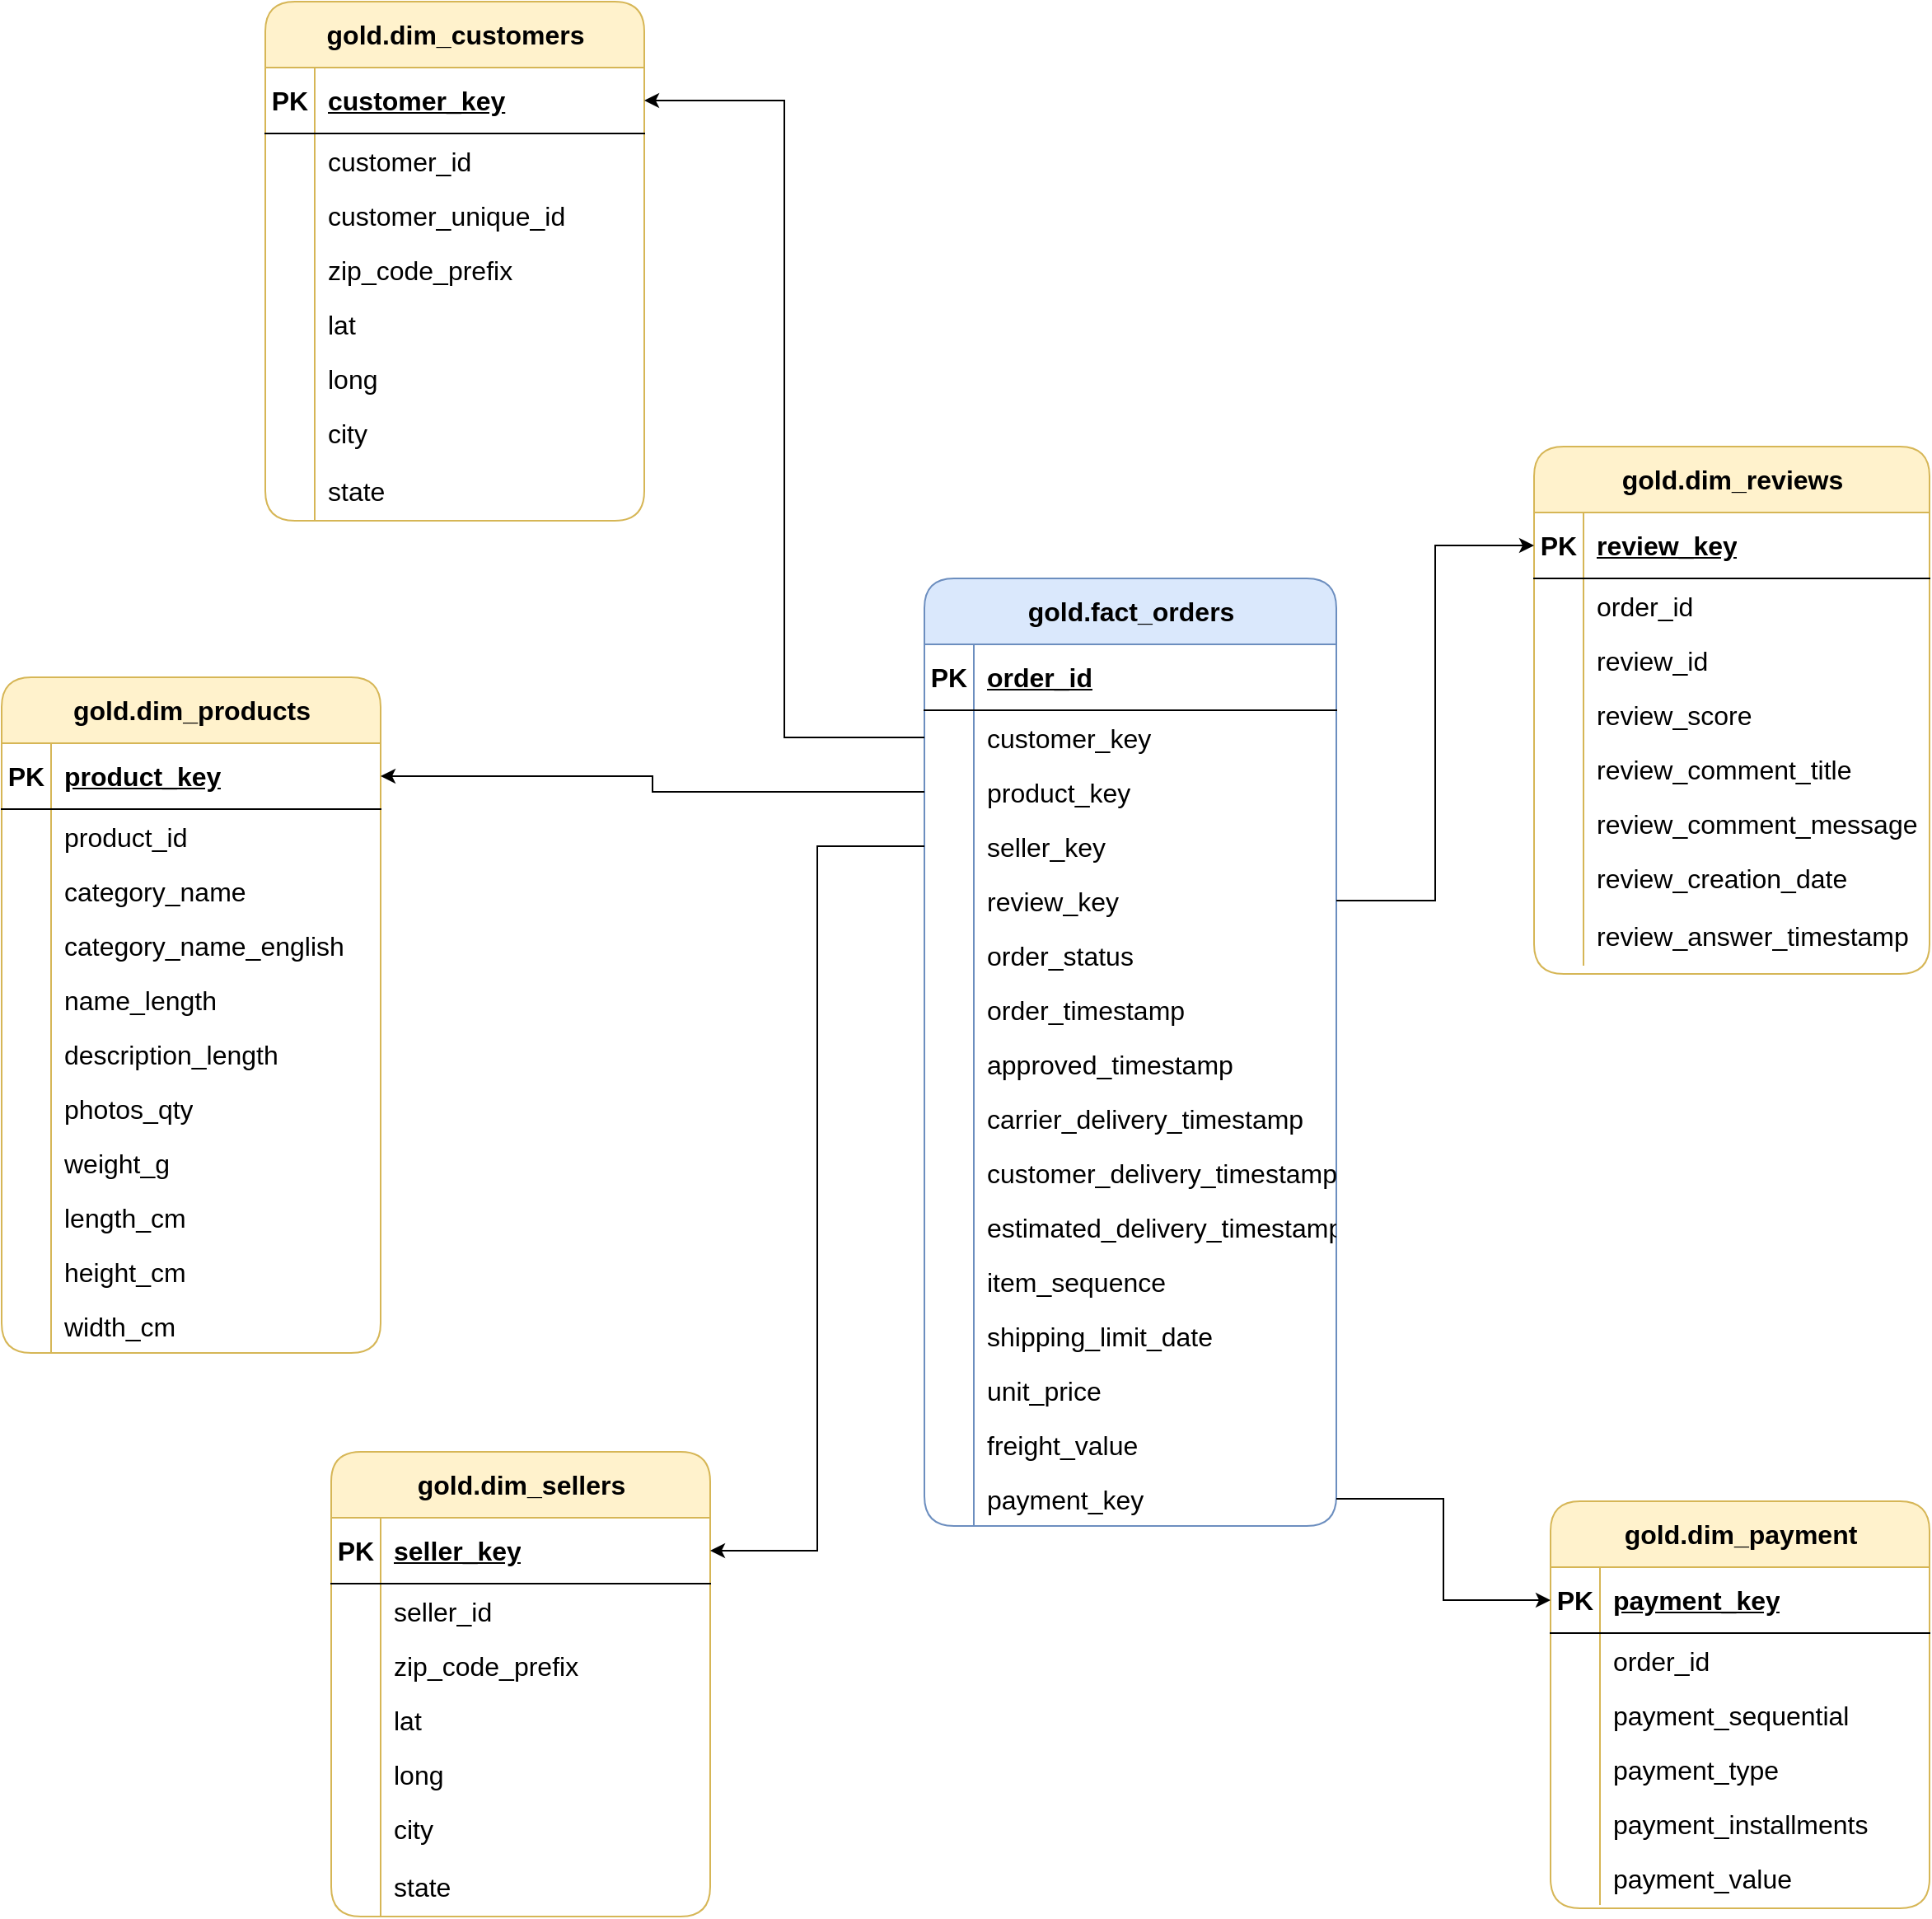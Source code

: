 <mxfile version="26.1.1">
  <diagram name="Page-1" id="WSm97viWp-CEM94ddss1">
    <mxGraphModel dx="2100" dy="1338" grid="1" gridSize="10" guides="1" tooltips="1" connect="1" arrows="1" fold="1" page="1" pageScale="1" pageWidth="1654" pageHeight="2336" math="0" shadow="0">
      <root>
        <mxCell id="0" />
        <mxCell id="1" parent="0" />
        <mxCell id="a0pVStgp1Q9jCsYy35CJ-15" value="gold.dim_customers" style="shape=table;startSize=40;container=1;collapsible=1;childLayout=tableLayout;fixedRows=1;rowLines=0;fontStyle=1;align=center;resizeLast=1;html=1;fontSize=16;fillColor=#fff2cc;strokeColor=#d6b656;rounded=1;" vertex="1" parent="1">
          <mxGeometry x="400" y="310" width="230" height="315" as="geometry" />
        </mxCell>
        <mxCell id="a0pVStgp1Q9jCsYy35CJ-16" value="" style="shape=tableRow;horizontal=0;startSize=0;swimlaneHead=0;swimlaneBody=0;fillColor=none;collapsible=0;dropTarget=0;points=[[0,0.5],[1,0.5]];portConstraint=eastwest;top=0;left=0;right=0;bottom=1;fontSize=16;" vertex="1" parent="a0pVStgp1Q9jCsYy35CJ-15">
          <mxGeometry y="40" width="230" height="40" as="geometry" />
        </mxCell>
        <mxCell id="a0pVStgp1Q9jCsYy35CJ-17" value="PK" style="shape=partialRectangle;connectable=0;fillColor=none;top=0;left=0;bottom=0;right=0;fontStyle=1;overflow=hidden;whiteSpace=wrap;html=1;fontSize=16;" vertex="1" parent="a0pVStgp1Q9jCsYy35CJ-16">
          <mxGeometry width="30" height="40" as="geometry">
            <mxRectangle width="30" height="40" as="alternateBounds" />
          </mxGeometry>
        </mxCell>
        <mxCell id="a0pVStgp1Q9jCsYy35CJ-18" value="customer_key" style="shape=partialRectangle;connectable=0;fillColor=none;top=0;left=0;bottom=0;right=0;align=left;spacingLeft=6;fontStyle=5;overflow=hidden;whiteSpace=wrap;html=1;fontSize=16;" vertex="1" parent="a0pVStgp1Q9jCsYy35CJ-16">
          <mxGeometry x="30" width="200" height="40" as="geometry">
            <mxRectangle width="200" height="40" as="alternateBounds" />
          </mxGeometry>
        </mxCell>
        <mxCell id="a0pVStgp1Q9jCsYy35CJ-19" value="" style="shape=tableRow;horizontal=0;startSize=0;swimlaneHead=0;swimlaneBody=0;fillColor=none;collapsible=0;dropTarget=0;points=[[0,0.5],[1,0.5]];portConstraint=eastwest;top=0;left=0;right=0;bottom=0;fontSize=16;" vertex="1" parent="a0pVStgp1Q9jCsYy35CJ-15">
          <mxGeometry y="80" width="230" height="33" as="geometry" />
        </mxCell>
        <mxCell id="a0pVStgp1Q9jCsYy35CJ-20" value="" style="shape=partialRectangle;connectable=0;fillColor=none;top=0;left=0;bottom=0;right=0;editable=1;overflow=hidden;whiteSpace=wrap;html=1;fontSize=16;" vertex="1" parent="a0pVStgp1Q9jCsYy35CJ-19">
          <mxGeometry width="30" height="33" as="geometry">
            <mxRectangle width="30" height="33" as="alternateBounds" />
          </mxGeometry>
        </mxCell>
        <mxCell id="a0pVStgp1Q9jCsYy35CJ-21" value="customer_id" style="shape=partialRectangle;connectable=0;fillColor=none;top=0;left=0;bottom=0;right=0;align=left;spacingLeft=6;overflow=hidden;whiteSpace=wrap;html=1;fontSize=16;" vertex="1" parent="a0pVStgp1Q9jCsYy35CJ-19">
          <mxGeometry x="30" width="200" height="33" as="geometry">
            <mxRectangle width="200" height="33" as="alternateBounds" />
          </mxGeometry>
        </mxCell>
        <mxCell id="a0pVStgp1Q9jCsYy35CJ-22" value="" style="shape=tableRow;horizontal=0;startSize=0;swimlaneHead=0;swimlaneBody=0;fillColor=none;collapsible=0;dropTarget=0;points=[[0,0.5],[1,0.5]];portConstraint=eastwest;top=0;left=0;right=0;bottom=0;fontSize=16;" vertex="1" parent="a0pVStgp1Q9jCsYy35CJ-15">
          <mxGeometry y="113" width="230" height="33" as="geometry" />
        </mxCell>
        <mxCell id="a0pVStgp1Q9jCsYy35CJ-23" value="" style="shape=partialRectangle;connectable=0;fillColor=none;top=0;left=0;bottom=0;right=0;editable=1;overflow=hidden;whiteSpace=wrap;html=1;fontSize=16;" vertex="1" parent="a0pVStgp1Q9jCsYy35CJ-22">
          <mxGeometry width="30" height="33" as="geometry">
            <mxRectangle width="30" height="33" as="alternateBounds" />
          </mxGeometry>
        </mxCell>
        <mxCell id="a0pVStgp1Q9jCsYy35CJ-24" value="customer_unique_id" style="shape=partialRectangle;connectable=0;fillColor=none;top=0;left=0;bottom=0;right=0;align=left;spacingLeft=6;overflow=hidden;whiteSpace=wrap;html=1;fontSize=16;" vertex="1" parent="a0pVStgp1Q9jCsYy35CJ-22">
          <mxGeometry x="30" width="200" height="33" as="geometry">
            <mxRectangle width="200" height="33" as="alternateBounds" />
          </mxGeometry>
        </mxCell>
        <mxCell id="a0pVStgp1Q9jCsYy35CJ-25" value="" style="shape=tableRow;horizontal=0;startSize=0;swimlaneHead=0;swimlaneBody=0;fillColor=none;collapsible=0;dropTarget=0;points=[[0,0.5],[1,0.5]];portConstraint=eastwest;top=0;left=0;right=0;bottom=0;fontSize=16;" vertex="1" parent="a0pVStgp1Q9jCsYy35CJ-15">
          <mxGeometry y="146" width="230" height="33" as="geometry" />
        </mxCell>
        <mxCell id="a0pVStgp1Q9jCsYy35CJ-26" value="" style="shape=partialRectangle;connectable=0;fillColor=none;top=0;left=0;bottom=0;right=0;editable=1;overflow=hidden;whiteSpace=wrap;html=1;fontSize=16;" vertex="1" parent="a0pVStgp1Q9jCsYy35CJ-25">
          <mxGeometry width="30" height="33" as="geometry">
            <mxRectangle width="30" height="33" as="alternateBounds" />
          </mxGeometry>
        </mxCell>
        <mxCell id="a0pVStgp1Q9jCsYy35CJ-27" value="zip_code_prefix" style="shape=partialRectangle;connectable=0;fillColor=none;top=0;left=0;bottom=0;right=0;align=left;spacingLeft=6;overflow=hidden;whiteSpace=wrap;html=1;fontSize=16;" vertex="1" parent="a0pVStgp1Q9jCsYy35CJ-25">
          <mxGeometry x="30" width="200" height="33" as="geometry">
            <mxRectangle width="200" height="33" as="alternateBounds" />
          </mxGeometry>
        </mxCell>
        <mxCell id="a0pVStgp1Q9jCsYy35CJ-28" value="" style="shape=tableRow;horizontal=0;startSize=0;swimlaneHead=0;swimlaneBody=0;fillColor=none;collapsible=0;dropTarget=0;points=[[0,0.5],[1,0.5]];portConstraint=eastwest;top=0;left=0;right=0;bottom=0;fontSize=16;" vertex="1" parent="a0pVStgp1Q9jCsYy35CJ-15">
          <mxGeometry y="179" width="230" height="33" as="geometry" />
        </mxCell>
        <mxCell id="a0pVStgp1Q9jCsYy35CJ-29" value="" style="shape=partialRectangle;connectable=0;fillColor=none;top=0;left=0;bottom=0;right=0;editable=1;overflow=hidden;whiteSpace=wrap;html=1;fontSize=16;" vertex="1" parent="a0pVStgp1Q9jCsYy35CJ-28">
          <mxGeometry width="30" height="33" as="geometry">
            <mxRectangle width="30" height="33" as="alternateBounds" />
          </mxGeometry>
        </mxCell>
        <mxCell id="a0pVStgp1Q9jCsYy35CJ-30" value="lat" style="shape=partialRectangle;connectable=0;fillColor=none;top=0;left=0;bottom=0;right=0;align=left;spacingLeft=6;overflow=hidden;whiteSpace=wrap;html=1;fontSize=16;" vertex="1" parent="a0pVStgp1Q9jCsYy35CJ-28">
          <mxGeometry x="30" width="200" height="33" as="geometry">
            <mxRectangle width="200" height="33" as="alternateBounds" />
          </mxGeometry>
        </mxCell>
        <mxCell id="a0pVStgp1Q9jCsYy35CJ-31" value="" style="shape=tableRow;horizontal=0;startSize=0;swimlaneHead=0;swimlaneBody=0;fillColor=none;collapsible=0;dropTarget=0;points=[[0,0.5],[1,0.5]];portConstraint=eastwest;top=0;left=0;right=0;bottom=0;fontSize=16;" vertex="1" parent="a0pVStgp1Q9jCsYy35CJ-15">
          <mxGeometry y="212" width="230" height="33" as="geometry" />
        </mxCell>
        <mxCell id="a0pVStgp1Q9jCsYy35CJ-32" value="" style="shape=partialRectangle;connectable=0;fillColor=none;top=0;left=0;bottom=0;right=0;editable=1;overflow=hidden;whiteSpace=wrap;html=1;fontSize=16;" vertex="1" parent="a0pVStgp1Q9jCsYy35CJ-31">
          <mxGeometry width="30" height="33" as="geometry">
            <mxRectangle width="30" height="33" as="alternateBounds" />
          </mxGeometry>
        </mxCell>
        <mxCell id="a0pVStgp1Q9jCsYy35CJ-33" value="long" style="shape=partialRectangle;connectable=0;fillColor=none;top=0;left=0;bottom=0;right=0;align=left;spacingLeft=6;overflow=hidden;whiteSpace=wrap;html=1;fontSize=16;" vertex="1" parent="a0pVStgp1Q9jCsYy35CJ-31">
          <mxGeometry x="30" width="200" height="33" as="geometry">
            <mxRectangle width="200" height="33" as="alternateBounds" />
          </mxGeometry>
        </mxCell>
        <mxCell id="a0pVStgp1Q9jCsYy35CJ-34" value="" style="shape=tableRow;horizontal=0;startSize=0;swimlaneHead=0;swimlaneBody=0;fillColor=none;collapsible=0;dropTarget=0;points=[[0,0.5],[1,0.5]];portConstraint=eastwest;top=0;left=0;right=0;bottom=0;fontSize=16;" vertex="1" parent="a0pVStgp1Q9jCsYy35CJ-15">
          <mxGeometry y="245" width="230" height="33" as="geometry" />
        </mxCell>
        <mxCell id="a0pVStgp1Q9jCsYy35CJ-35" value="" style="shape=partialRectangle;connectable=0;fillColor=none;top=0;left=0;bottom=0;right=0;editable=1;overflow=hidden;whiteSpace=wrap;html=1;fontSize=16;" vertex="1" parent="a0pVStgp1Q9jCsYy35CJ-34">
          <mxGeometry width="30" height="33" as="geometry">
            <mxRectangle width="30" height="33" as="alternateBounds" />
          </mxGeometry>
        </mxCell>
        <mxCell id="a0pVStgp1Q9jCsYy35CJ-36" value="city&lt;span style=&quot;white-space: pre;&quot;&gt;&#x9;&lt;/span&gt;" style="shape=partialRectangle;connectable=0;fillColor=none;top=0;left=0;bottom=0;right=0;align=left;spacingLeft=6;overflow=hidden;whiteSpace=wrap;html=1;fontSize=16;" vertex="1" parent="a0pVStgp1Q9jCsYy35CJ-34">
          <mxGeometry x="30" width="200" height="33" as="geometry">
            <mxRectangle width="200" height="33" as="alternateBounds" />
          </mxGeometry>
        </mxCell>
        <mxCell id="a0pVStgp1Q9jCsYy35CJ-37" value="" style="shape=tableRow;horizontal=0;startSize=0;swimlaneHead=0;swimlaneBody=0;fillColor=none;collapsible=0;dropTarget=0;points=[[0,0.5],[1,0.5]];portConstraint=eastwest;top=0;left=0;right=0;bottom=0;fontSize=16;" vertex="1" parent="a0pVStgp1Q9jCsYy35CJ-15">
          <mxGeometry y="278" width="230" height="37" as="geometry" />
        </mxCell>
        <mxCell id="a0pVStgp1Q9jCsYy35CJ-38" value="" style="shape=partialRectangle;connectable=0;fillColor=none;top=0;left=0;bottom=0;right=0;editable=1;overflow=hidden;whiteSpace=wrap;html=1;fontSize=16;" vertex="1" parent="a0pVStgp1Q9jCsYy35CJ-37">
          <mxGeometry width="30" height="37" as="geometry">
            <mxRectangle width="30" height="37" as="alternateBounds" />
          </mxGeometry>
        </mxCell>
        <mxCell id="a0pVStgp1Q9jCsYy35CJ-39" value="state" style="shape=partialRectangle;connectable=0;fillColor=none;top=0;left=0;bottom=0;right=0;align=left;spacingLeft=6;overflow=hidden;whiteSpace=wrap;html=1;fontSize=16;" vertex="1" parent="a0pVStgp1Q9jCsYy35CJ-37">
          <mxGeometry x="30" width="200" height="37" as="geometry">
            <mxRectangle width="200" height="37" as="alternateBounds" />
          </mxGeometry>
        </mxCell>
        <mxCell id="a0pVStgp1Q9jCsYy35CJ-40" value="gold.dim_products" style="shape=table;startSize=40;container=1;collapsible=1;childLayout=tableLayout;fixedRows=1;rowLines=0;fontStyle=1;align=center;resizeLast=1;html=1;fontSize=16;fillColor=#fff2cc;strokeColor=#d6b656;rounded=1;" vertex="1" parent="1">
          <mxGeometry x="240" y="720" width="230" height="410" as="geometry" />
        </mxCell>
        <mxCell id="a0pVStgp1Q9jCsYy35CJ-41" value="" style="shape=tableRow;horizontal=0;startSize=0;swimlaneHead=0;swimlaneBody=0;fillColor=none;collapsible=0;dropTarget=0;points=[[0,0.5],[1,0.5]];portConstraint=eastwest;top=0;left=0;right=0;bottom=1;fontSize=16;" vertex="1" parent="a0pVStgp1Q9jCsYy35CJ-40">
          <mxGeometry y="40" width="230" height="40" as="geometry" />
        </mxCell>
        <mxCell id="a0pVStgp1Q9jCsYy35CJ-42" value="PK" style="shape=partialRectangle;connectable=0;fillColor=none;top=0;left=0;bottom=0;right=0;fontStyle=1;overflow=hidden;whiteSpace=wrap;html=1;fontSize=16;" vertex="1" parent="a0pVStgp1Q9jCsYy35CJ-41">
          <mxGeometry width="30" height="40" as="geometry">
            <mxRectangle width="30" height="40" as="alternateBounds" />
          </mxGeometry>
        </mxCell>
        <mxCell id="a0pVStgp1Q9jCsYy35CJ-43" value="product_key" style="shape=partialRectangle;connectable=0;fillColor=none;top=0;left=0;bottom=0;right=0;align=left;spacingLeft=6;fontStyle=5;overflow=hidden;whiteSpace=wrap;html=1;fontSize=16;" vertex="1" parent="a0pVStgp1Q9jCsYy35CJ-41">
          <mxGeometry x="30" width="200" height="40" as="geometry">
            <mxRectangle width="200" height="40" as="alternateBounds" />
          </mxGeometry>
        </mxCell>
        <mxCell id="a0pVStgp1Q9jCsYy35CJ-44" value="" style="shape=tableRow;horizontal=0;startSize=0;swimlaneHead=0;swimlaneBody=0;fillColor=none;collapsible=0;dropTarget=0;points=[[0,0.5],[1,0.5]];portConstraint=eastwest;top=0;left=0;right=0;bottom=0;fontSize=16;" vertex="1" parent="a0pVStgp1Q9jCsYy35CJ-40">
          <mxGeometry y="80" width="230" height="33" as="geometry" />
        </mxCell>
        <mxCell id="a0pVStgp1Q9jCsYy35CJ-45" value="" style="shape=partialRectangle;connectable=0;fillColor=none;top=0;left=0;bottom=0;right=0;editable=1;overflow=hidden;whiteSpace=wrap;html=1;fontSize=16;" vertex="1" parent="a0pVStgp1Q9jCsYy35CJ-44">
          <mxGeometry width="30" height="33" as="geometry">
            <mxRectangle width="30" height="33" as="alternateBounds" />
          </mxGeometry>
        </mxCell>
        <mxCell id="a0pVStgp1Q9jCsYy35CJ-46" value="product_id&lt;span style=&quot;white-space: pre;&quot;&gt;&#x9;&lt;/span&gt;&lt;span style=&quot;white-space: pre;&quot;&gt;&#x9;&lt;/span&gt;&lt;span style=&quot;white-space: pre;&quot;&gt;&#x9;&lt;/span&gt;&lt;span style=&quot;white-space: pre;&quot;&gt;&#x9;&lt;/span&gt;" style="shape=partialRectangle;connectable=0;fillColor=none;top=0;left=0;bottom=0;right=0;align=left;spacingLeft=6;overflow=hidden;whiteSpace=wrap;html=1;fontSize=16;" vertex="1" parent="a0pVStgp1Q9jCsYy35CJ-44">
          <mxGeometry x="30" width="200" height="33" as="geometry">
            <mxRectangle width="200" height="33" as="alternateBounds" />
          </mxGeometry>
        </mxCell>
        <mxCell id="a0pVStgp1Q9jCsYy35CJ-47" value="" style="shape=tableRow;horizontal=0;startSize=0;swimlaneHead=0;swimlaneBody=0;fillColor=none;collapsible=0;dropTarget=0;points=[[0,0.5],[1,0.5]];portConstraint=eastwest;top=0;left=0;right=0;bottom=0;fontSize=16;" vertex="1" parent="a0pVStgp1Q9jCsYy35CJ-40">
          <mxGeometry y="113" width="230" height="33" as="geometry" />
        </mxCell>
        <mxCell id="a0pVStgp1Q9jCsYy35CJ-48" value="" style="shape=partialRectangle;connectable=0;fillColor=none;top=0;left=0;bottom=0;right=0;editable=1;overflow=hidden;whiteSpace=wrap;html=1;fontSize=16;" vertex="1" parent="a0pVStgp1Q9jCsYy35CJ-47">
          <mxGeometry width="30" height="33" as="geometry">
            <mxRectangle width="30" height="33" as="alternateBounds" />
          </mxGeometry>
        </mxCell>
        <mxCell id="a0pVStgp1Q9jCsYy35CJ-49" value="category_name" style="shape=partialRectangle;connectable=0;fillColor=none;top=0;left=0;bottom=0;right=0;align=left;spacingLeft=6;overflow=hidden;whiteSpace=wrap;html=1;fontSize=16;" vertex="1" parent="a0pVStgp1Q9jCsYy35CJ-47">
          <mxGeometry x="30" width="200" height="33" as="geometry">
            <mxRectangle width="200" height="33" as="alternateBounds" />
          </mxGeometry>
        </mxCell>
        <mxCell id="a0pVStgp1Q9jCsYy35CJ-50" value="" style="shape=tableRow;horizontal=0;startSize=0;swimlaneHead=0;swimlaneBody=0;fillColor=none;collapsible=0;dropTarget=0;points=[[0,0.5],[1,0.5]];portConstraint=eastwest;top=0;left=0;right=0;bottom=0;fontSize=16;" vertex="1" parent="a0pVStgp1Q9jCsYy35CJ-40">
          <mxGeometry y="146" width="230" height="33" as="geometry" />
        </mxCell>
        <mxCell id="a0pVStgp1Q9jCsYy35CJ-51" value="" style="shape=partialRectangle;connectable=0;fillColor=none;top=0;left=0;bottom=0;right=0;editable=1;overflow=hidden;whiteSpace=wrap;html=1;fontSize=16;" vertex="1" parent="a0pVStgp1Q9jCsYy35CJ-50">
          <mxGeometry width="30" height="33" as="geometry">
            <mxRectangle width="30" height="33" as="alternateBounds" />
          </mxGeometry>
        </mxCell>
        <mxCell id="a0pVStgp1Q9jCsYy35CJ-52" value="category_name_english" style="shape=partialRectangle;connectable=0;fillColor=none;top=0;left=0;bottom=0;right=0;align=left;spacingLeft=6;overflow=hidden;whiteSpace=wrap;html=1;fontSize=16;" vertex="1" parent="a0pVStgp1Q9jCsYy35CJ-50">
          <mxGeometry x="30" width="200" height="33" as="geometry">
            <mxRectangle width="200" height="33" as="alternateBounds" />
          </mxGeometry>
        </mxCell>
        <mxCell id="a0pVStgp1Q9jCsYy35CJ-53" value="" style="shape=tableRow;horizontal=0;startSize=0;swimlaneHead=0;swimlaneBody=0;fillColor=none;collapsible=0;dropTarget=0;points=[[0,0.5],[1,0.5]];portConstraint=eastwest;top=0;left=0;right=0;bottom=0;fontSize=16;" vertex="1" parent="a0pVStgp1Q9jCsYy35CJ-40">
          <mxGeometry y="179" width="230" height="33" as="geometry" />
        </mxCell>
        <mxCell id="a0pVStgp1Q9jCsYy35CJ-54" value="" style="shape=partialRectangle;connectable=0;fillColor=none;top=0;left=0;bottom=0;right=0;editable=1;overflow=hidden;whiteSpace=wrap;html=1;fontSize=16;" vertex="1" parent="a0pVStgp1Q9jCsYy35CJ-53">
          <mxGeometry width="30" height="33" as="geometry">
            <mxRectangle width="30" height="33" as="alternateBounds" />
          </mxGeometry>
        </mxCell>
        <mxCell id="a0pVStgp1Q9jCsYy35CJ-55" value="name_length" style="shape=partialRectangle;connectable=0;fillColor=none;top=0;left=0;bottom=0;right=0;align=left;spacingLeft=6;overflow=hidden;whiteSpace=wrap;html=1;fontSize=16;" vertex="1" parent="a0pVStgp1Q9jCsYy35CJ-53">
          <mxGeometry x="30" width="200" height="33" as="geometry">
            <mxRectangle width="200" height="33" as="alternateBounds" />
          </mxGeometry>
        </mxCell>
        <mxCell id="a0pVStgp1Q9jCsYy35CJ-56" value="" style="shape=tableRow;horizontal=0;startSize=0;swimlaneHead=0;swimlaneBody=0;fillColor=none;collapsible=0;dropTarget=0;points=[[0,0.5],[1,0.5]];portConstraint=eastwest;top=0;left=0;right=0;bottom=0;fontSize=16;" vertex="1" parent="a0pVStgp1Q9jCsYy35CJ-40">
          <mxGeometry y="212" width="230" height="33" as="geometry" />
        </mxCell>
        <mxCell id="a0pVStgp1Q9jCsYy35CJ-57" value="" style="shape=partialRectangle;connectable=0;fillColor=none;top=0;left=0;bottom=0;right=0;editable=1;overflow=hidden;whiteSpace=wrap;html=1;fontSize=16;" vertex="1" parent="a0pVStgp1Q9jCsYy35CJ-56">
          <mxGeometry width="30" height="33" as="geometry">
            <mxRectangle width="30" height="33" as="alternateBounds" />
          </mxGeometry>
        </mxCell>
        <mxCell id="a0pVStgp1Q9jCsYy35CJ-58" value="description_length" style="shape=partialRectangle;connectable=0;fillColor=none;top=0;left=0;bottom=0;right=0;align=left;spacingLeft=6;overflow=hidden;whiteSpace=wrap;html=1;fontSize=16;" vertex="1" parent="a0pVStgp1Q9jCsYy35CJ-56">
          <mxGeometry x="30" width="200" height="33" as="geometry">
            <mxRectangle width="200" height="33" as="alternateBounds" />
          </mxGeometry>
        </mxCell>
        <mxCell id="a0pVStgp1Q9jCsYy35CJ-59" value="" style="shape=tableRow;horizontal=0;startSize=0;swimlaneHead=0;swimlaneBody=0;fillColor=none;collapsible=0;dropTarget=0;points=[[0,0.5],[1,0.5]];portConstraint=eastwest;top=0;left=0;right=0;bottom=0;fontSize=16;" vertex="1" parent="a0pVStgp1Q9jCsYy35CJ-40">
          <mxGeometry y="245" width="230" height="33" as="geometry" />
        </mxCell>
        <mxCell id="a0pVStgp1Q9jCsYy35CJ-60" value="" style="shape=partialRectangle;connectable=0;fillColor=none;top=0;left=0;bottom=0;right=0;editable=1;overflow=hidden;whiteSpace=wrap;html=1;fontSize=16;" vertex="1" parent="a0pVStgp1Q9jCsYy35CJ-59">
          <mxGeometry width="30" height="33" as="geometry">
            <mxRectangle width="30" height="33" as="alternateBounds" />
          </mxGeometry>
        </mxCell>
        <mxCell id="a0pVStgp1Q9jCsYy35CJ-61" value="photos_qty" style="shape=partialRectangle;connectable=0;fillColor=none;top=0;left=0;bottom=0;right=0;align=left;spacingLeft=6;overflow=hidden;whiteSpace=wrap;html=1;fontSize=16;" vertex="1" parent="a0pVStgp1Q9jCsYy35CJ-59">
          <mxGeometry x="30" width="200" height="33" as="geometry">
            <mxRectangle width="200" height="33" as="alternateBounds" />
          </mxGeometry>
        </mxCell>
        <mxCell id="a0pVStgp1Q9jCsYy35CJ-62" value="" style="shape=tableRow;horizontal=0;startSize=0;swimlaneHead=0;swimlaneBody=0;fillColor=none;collapsible=0;dropTarget=0;points=[[0,0.5],[1,0.5]];portConstraint=eastwest;top=0;left=0;right=0;bottom=0;fontSize=16;" vertex="1" parent="a0pVStgp1Q9jCsYy35CJ-40">
          <mxGeometry y="278" width="230" height="33" as="geometry" />
        </mxCell>
        <mxCell id="a0pVStgp1Q9jCsYy35CJ-63" value="" style="shape=partialRectangle;connectable=0;fillColor=none;top=0;left=0;bottom=0;right=0;editable=1;overflow=hidden;whiteSpace=wrap;html=1;fontSize=16;" vertex="1" parent="a0pVStgp1Q9jCsYy35CJ-62">
          <mxGeometry width="30" height="33" as="geometry">
            <mxRectangle width="30" height="33" as="alternateBounds" />
          </mxGeometry>
        </mxCell>
        <mxCell id="a0pVStgp1Q9jCsYy35CJ-64" value="weight_g" style="shape=partialRectangle;connectable=0;fillColor=none;top=0;left=0;bottom=0;right=0;align=left;spacingLeft=6;overflow=hidden;whiteSpace=wrap;html=1;fontSize=16;" vertex="1" parent="a0pVStgp1Q9jCsYy35CJ-62">
          <mxGeometry x="30" width="200" height="33" as="geometry">
            <mxRectangle width="200" height="33" as="alternateBounds" />
          </mxGeometry>
        </mxCell>
        <mxCell id="a0pVStgp1Q9jCsYy35CJ-65" value="" style="shape=tableRow;horizontal=0;startSize=0;swimlaneHead=0;swimlaneBody=0;fillColor=none;collapsible=0;dropTarget=0;points=[[0,0.5],[1,0.5]];portConstraint=eastwest;top=0;left=0;right=0;bottom=0;fontSize=16;" vertex="1" parent="a0pVStgp1Q9jCsYy35CJ-40">
          <mxGeometry y="311" width="230" height="33" as="geometry" />
        </mxCell>
        <mxCell id="a0pVStgp1Q9jCsYy35CJ-66" value="" style="shape=partialRectangle;connectable=0;fillColor=none;top=0;left=0;bottom=0;right=0;editable=1;overflow=hidden;whiteSpace=wrap;html=1;fontSize=16;" vertex="1" parent="a0pVStgp1Q9jCsYy35CJ-65">
          <mxGeometry width="30" height="33" as="geometry">
            <mxRectangle width="30" height="33" as="alternateBounds" />
          </mxGeometry>
        </mxCell>
        <mxCell id="a0pVStgp1Q9jCsYy35CJ-67" value="length_cm" style="shape=partialRectangle;connectable=0;fillColor=none;top=0;left=0;bottom=0;right=0;align=left;spacingLeft=6;overflow=hidden;whiteSpace=wrap;html=1;fontSize=16;" vertex="1" parent="a0pVStgp1Q9jCsYy35CJ-65">
          <mxGeometry x="30" width="200" height="33" as="geometry">
            <mxRectangle width="200" height="33" as="alternateBounds" />
          </mxGeometry>
        </mxCell>
        <mxCell id="a0pVStgp1Q9jCsYy35CJ-68" value="" style="shape=tableRow;horizontal=0;startSize=0;swimlaneHead=0;swimlaneBody=0;fillColor=none;collapsible=0;dropTarget=0;points=[[0,0.5],[1,0.5]];portConstraint=eastwest;top=0;left=0;right=0;bottom=0;fontSize=16;" vertex="1" parent="a0pVStgp1Q9jCsYy35CJ-40">
          <mxGeometry y="344" width="230" height="33" as="geometry" />
        </mxCell>
        <mxCell id="a0pVStgp1Q9jCsYy35CJ-69" value="" style="shape=partialRectangle;connectable=0;fillColor=none;top=0;left=0;bottom=0;right=0;editable=1;overflow=hidden;whiteSpace=wrap;html=1;fontSize=16;" vertex="1" parent="a0pVStgp1Q9jCsYy35CJ-68">
          <mxGeometry width="30" height="33" as="geometry">
            <mxRectangle width="30" height="33" as="alternateBounds" />
          </mxGeometry>
        </mxCell>
        <mxCell id="a0pVStgp1Q9jCsYy35CJ-70" value="height_cm" style="shape=partialRectangle;connectable=0;fillColor=none;top=0;left=0;bottom=0;right=0;align=left;spacingLeft=6;overflow=hidden;whiteSpace=wrap;html=1;fontSize=16;" vertex="1" parent="a0pVStgp1Q9jCsYy35CJ-68">
          <mxGeometry x="30" width="200" height="33" as="geometry">
            <mxRectangle width="200" height="33" as="alternateBounds" />
          </mxGeometry>
        </mxCell>
        <mxCell id="a0pVStgp1Q9jCsYy35CJ-71" value="" style="shape=tableRow;horizontal=0;startSize=0;swimlaneHead=0;swimlaneBody=0;fillColor=none;collapsible=0;dropTarget=0;points=[[0,0.5],[1,0.5]];portConstraint=eastwest;top=0;left=0;right=0;bottom=0;fontSize=16;" vertex="1" parent="a0pVStgp1Q9jCsYy35CJ-40">
          <mxGeometry y="377" width="230" height="33" as="geometry" />
        </mxCell>
        <mxCell id="a0pVStgp1Q9jCsYy35CJ-72" value="" style="shape=partialRectangle;connectable=0;fillColor=none;top=0;left=0;bottom=0;right=0;editable=1;overflow=hidden;whiteSpace=wrap;html=1;fontSize=16;" vertex="1" parent="a0pVStgp1Q9jCsYy35CJ-71">
          <mxGeometry width="30" height="33" as="geometry">
            <mxRectangle width="30" height="33" as="alternateBounds" />
          </mxGeometry>
        </mxCell>
        <mxCell id="a0pVStgp1Q9jCsYy35CJ-73" value="width_cm" style="shape=partialRectangle;connectable=0;fillColor=none;top=0;left=0;bottom=0;right=0;align=left;spacingLeft=6;overflow=hidden;whiteSpace=wrap;html=1;fontSize=16;" vertex="1" parent="a0pVStgp1Q9jCsYy35CJ-71">
          <mxGeometry x="30" width="200" height="33" as="geometry">
            <mxRectangle width="200" height="33" as="alternateBounds" />
          </mxGeometry>
        </mxCell>
        <mxCell id="a0pVStgp1Q9jCsYy35CJ-74" value="gold.dim_sellers" style="shape=table;startSize=40;container=1;collapsible=1;childLayout=tableLayout;fixedRows=1;rowLines=0;fontStyle=1;align=center;resizeLast=1;html=1;fontSize=16;fillColor=#fff2cc;strokeColor=#d6b656;rounded=1;" vertex="1" parent="1">
          <mxGeometry x="440" y="1190" width="230" height="282" as="geometry" />
        </mxCell>
        <mxCell id="a0pVStgp1Q9jCsYy35CJ-75" value="" style="shape=tableRow;horizontal=0;startSize=0;swimlaneHead=0;swimlaneBody=0;fillColor=none;collapsible=0;dropTarget=0;points=[[0,0.5],[1,0.5]];portConstraint=eastwest;top=0;left=0;right=0;bottom=1;fontSize=16;" vertex="1" parent="a0pVStgp1Q9jCsYy35CJ-74">
          <mxGeometry y="40" width="230" height="40" as="geometry" />
        </mxCell>
        <mxCell id="a0pVStgp1Q9jCsYy35CJ-76" value="PK" style="shape=partialRectangle;connectable=0;fillColor=none;top=0;left=0;bottom=0;right=0;fontStyle=1;overflow=hidden;whiteSpace=wrap;html=1;fontSize=16;" vertex="1" parent="a0pVStgp1Q9jCsYy35CJ-75">
          <mxGeometry width="30" height="40" as="geometry">
            <mxRectangle width="30" height="40" as="alternateBounds" />
          </mxGeometry>
        </mxCell>
        <mxCell id="a0pVStgp1Q9jCsYy35CJ-77" value="seller_key" style="shape=partialRectangle;connectable=0;fillColor=none;top=0;left=0;bottom=0;right=0;align=left;spacingLeft=6;fontStyle=5;overflow=hidden;whiteSpace=wrap;html=1;fontSize=16;" vertex="1" parent="a0pVStgp1Q9jCsYy35CJ-75">
          <mxGeometry x="30" width="200" height="40" as="geometry">
            <mxRectangle width="200" height="40" as="alternateBounds" />
          </mxGeometry>
        </mxCell>
        <mxCell id="a0pVStgp1Q9jCsYy35CJ-78" value="" style="shape=tableRow;horizontal=0;startSize=0;swimlaneHead=0;swimlaneBody=0;fillColor=none;collapsible=0;dropTarget=0;points=[[0,0.5],[1,0.5]];portConstraint=eastwest;top=0;left=0;right=0;bottom=0;fontSize=16;" vertex="1" parent="a0pVStgp1Q9jCsYy35CJ-74">
          <mxGeometry y="80" width="230" height="33" as="geometry" />
        </mxCell>
        <mxCell id="a0pVStgp1Q9jCsYy35CJ-79" value="" style="shape=partialRectangle;connectable=0;fillColor=none;top=0;left=0;bottom=0;right=0;editable=1;overflow=hidden;whiteSpace=wrap;html=1;fontSize=16;" vertex="1" parent="a0pVStgp1Q9jCsYy35CJ-78">
          <mxGeometry width="30" height="33" as="geometry">
            <mxRectangle width="30" height="33" as="alternateBounds" />
          </mxGeometry>
        </mxCell>
        <mxCell id="a0pVStgp1Q9jCsYy35CJ-80" value="seller_id" style="shape=partialRectangle;connectable=0;fillColor=none;top=0;left=0;bottom=0;right=0;align=left;spacingLeft=6;overflow=hidden;whiteSpace=wrap;html=1;fontSize=16;" vertex="1" parent="a0pVStgp1Q9jCsYy35CJ-78">
          <mxGeometry x="30" width="200" height="33" as="geometry">
            <mxRectangle width="200" height="33" as="alternateBounds" />
          </mxGeometry>
        </mxCell>
        <mxCell id="a0pVStgp1Q9jCsYy35CJ-84" value="" style="shape=tableRow;horizontal=0;startSize=0;swimlaneHead=0;swimlaneBody=0;fillColor=none;collapsible=0;dropTarget=0;points=[[0,0.5],[1,0.5]];portConstraint=eastwest;top=0;left=0;right=0;bottom=0;fontSize=16;" vertex="1" parent="a0pVStgp1Q9jCsYy35CJ-74">
          <mxGeometry y="113" width="230" height="33" as="geometry" />
        </mxCell>
        <mxCell id="a0pVStgp1Q9jCsYy35CJ-85" value="" style="shape=partialRectangle;connectable=0;fillColor=none;top=0;left=0;bottom=0;right=0;editable=1;overflow=hidden;whiteSpace=wrap;html=1;fontSize=16;" vertex="1" parent="a0pVStgp1Q9jCsYy35CJ-84">
          <mxGeometry width="30" height="33" as="geometry">
            <mxRectangle width="30" height="33" as="alternateBounds" />
          </mxGeometry>
        </mxCell>
        <mxCell id="a0pVStgp1Q9jCsYy35CJ-86" value="zip_code_prefix" style="shape=partialRectangle;connectable=0;fillColor=none;top=0;left=0;bottom=0;right=0;align=left;spacingLeft=6;overflow=hidden;whiteSpace=wrap;html=1;fontSize=16;" vertex="1" parent="a0pVStgp1Q9jCsYy35CJ-84">
          <mxGeometry x="30" width="200" height="33" as="geometry">
            <mxRectangle width="200" height="33" as="alternateBounds" />
          </mxGeometry>
        </mxCell>
        <mxCell id="a0pVStgp1Q9jCsYy35CJ-87" value="" style="shape=tableRow;horizontal=0;startSize=0;swimlaneHead=0;swimlaneBody=0;fillColor=none;collapsible=0;dropTarget=0;points=[[0,0.5],[1,0.5]];portConstraint=eastwest;top=0;left=0;right=0;bottom=0;fontSize=16;" vertex="1" parent="a0pVStgp1Q9jCsYy35CJ-74">
          <mxGeometry y="146" width="230" height="33" as="geometry" />
        </mxCell>
        <mxCell id="a0pVStgp1Q9jCsYy35CJ-88" value="" style="shape=partialRectangle;connectable=0;fillColor=none;top=0;left=0;bottom=0;right=0;editable=1;overflow=hidden;whiteSpace=wrap;html=1;fontSize=16;" vertex="1" parent="a0pVStgp1Q9jCsYy35CJ-87">
          <mxGeometry width="30" height="33" as="geometry">
            <mxRectangle width="30" height="33" as="alternateBounds" />
          </mxGeometry>
        </mxCell>
        <mxCell id="a0pVStgp1Q9jCsYy35CJ-89" value="lat" style="shape=partialRectangle;connectable=0;fillColor=none;top=0;left=0;bottom=0;right=0;align=left;spacingLeft=6;overflow=hidden;whiteSpace=wrap;html=1;fontSize=16;" vertex="1" parent="a0pVStgp1Q9jCsYy35CJ-87">
          <mxGeometry x="30" width="200" height="33" as="geometry">
            <mxRectangle width="200" height="33" as="alternateBounds" />
          </mxGeometry>
        </mxCell>
        <mxCell id="a0pVStgp1Q9jCsYy35CJ-90" value="" style="shape=tableRow;horizontal=0;startSize=0;swimlaneHead=0;swimlaneBody=0;fillColor=none;collapsible=0;dropTarget=0;points=[[0,0.5],[1,0.5]];portConstraint=eastwest;top=0;left=0;right=0;bottom=0;fontSize=16;" vertex="1" parent="a0pVStgp1Q9jCsYy35CJ-74">
          <mxGeometry y="179" width="230" height="33" as="geometry" />
        </mxCell>
        <mxCell id="a0pVStgp1Q9jCsYy35CJ-91" value="" style="shape=partialRectangle;connectable=0;fillColor=none;top=0;left=0;bottom=0;right=0;editable=1;overflow=hidden;whiteSpace=wrap;html=1;fontSize=16;" vertex="1" parent="a0pVStgp1Q9jCsYy35CJ-90">
          <mxGeometry width="30" height="33" as="geometry">
            <mxRectangle width="30" height="33" as="alternateBounds" />
          </mxGeometry>
        </mxCell>
        <mxCell id="a0pVStgp1Q9jCsYy35CJ-92" value="long" style="shape=partialRectangle;connectable=0;fillColor=none;top=0;left=0;bottom=0;right=0;align=left;spacingLeft=6;overflow=hidden;whiteSpace=wrap;html=1;fontSize=16;" vertex="1" parent="a0pVStgp1Q9jCsYy35CJ-90">
          <mxGeometry x="30" width="200" height="33" as="geometry">
            <mxRectangle width="200" height="33" as="alternateBounds" />
          </mxGeometry>
        </mxCell>
        <mxCell id="a0pVStgp1Q9jCsYy35CJ-93" value="" style="shape=tableRow;horizontal=0;startSize=0;swimlaneHead=0;swimlaneBody=0;fillColor=none;collapsible=0;dropTarget=0;points=[[0,0.5],[1,0.5]];portConstraint=eastwest;top=0;left=0;right=0;bottom=0;fontSize=16;" vertex="1" parent="a0pVStgp1Q9jCsYy35CJ-74">
          <mxGeometry y="212" width="230" height="33" as="geometry" />
        </mxCell>
        <mxCell id="a0pVStgp1Q9jCsYy35CJ-94" value="" style="shape=partialRectangle;connectable=0;fillColor=none;top=0;left=0;bottom=0;right=0;editable=1;overflow=hidden;whiteSpace=wrap;html=1;fontSize=16;" vertex="1" parent="a0pVStgp1Q9jCsYy35CJ-93">
          <mxGeometry width="30" height="33" as="geometry">
            <mxRectangle width="30" height="33" as="alternateBounds" />
          </mxGeometry>
        </mxCell>
        <mxCell id="a0pVStgp1Q9jCsYy35CJ-95" value="city&lt;span style=&quot;white-space: pre;&quot;&gt;&#x9;&lt;/span&gt;" style="shape=partialRectangle;connectable=0;fillColor=none;top=0;left=0;bottom=0;right=0;align=left;spacingLeft=6;overflow=hidden;whiteSpace=wrap;html=1;fontSize=16;" vertex="1" parent="a0pVStgp1Q9jCsYy35CJ-93">
          <mxGeometry x="30" width="200" height="33" as="geometry">
            <mxRectangle width="200" height="33" as="alternateBounds" />
          </mxGeometry>
        </mxCell>
        <mxCell id="a0pVStgp1Q9jCsYy35CJ-96" value="" style="shape=tableRow;horizontal=0;startSize=0;swimlaneHead=0;swimlaneBody=0;fillColor=none;collapsible=0;dropTarget=0;points=[[0,0.5],[1,0.5]];portConstraint=eastwest;top=0;left=0;right=0;bottom=0;fontSize=16;" vertex="1" parent="a0pVStgp1Q9jCsYy35CJ-74">
          <mxGeometry y="245" width="230" height="37" as="geometry" />
        </mxCell>
        <mxCell id="a0pVStgp1Q9jCsYy35CJ-97" value="" style="shape=partialRectangle;connectable=0;fillColor=none;top=0;left=0;bottom=0;right=0;editable=1;overflow=hidden;whiteSpace=wrap;html=1;fontSize=16;" vertex="1" parent="a0pVStgp1Q9jCsYy35CJ-96">
          <mxGeometry width="30" height="37" as="geometry">
            <mxRectangle width="30" height="37" as="alternateBounds" />
          </mxGeometry>
        </mxCell>
        <mxCell id="a0pVStgp1Q9jCsYy35CJ-98" value="state" style="shape=partialRectangle;connectable=0;fillColor=none;top=0;left=0;bottom=0;right=0;align=left;spacingLeft=6;overflow=hidden;whiteSpace=wrap;html=1;fontSize=16;" vertex="1" parent="a0pVStgp1Q9jCsYy35CJ-96">
          <mxGeometry x="30" width="200" height="37" as="geometry">
            <mxRectangle width="200" height="37" as="alternateBounds" />
          </mxGeometry>
        </mxCell>
        <mxCell id="a0pVStgp1Q9jCsYy35CJ-99" value="gold.dim_reviews" style="shape=table;startSize=40;container=1;collapsible=1;childLayout=tableLayout;fixedRows=1;rowLines=0;fontStyle=1;align=center;resizeLast=1;html=1;fontSize=16;fillColor=#fff2cc;strokeColor=#d6b656;rounded=1;" vertex="1" parent="1">
          <mxGeometry x="1170" y="580" width="240" height="320" as="geometry" />
        </mxCell>
        <mxCell id="a0pVStgp1Q9jCsYy35CJ-100" value="" style="shape=tableRow;horizontal=0;startSize=0;swimlaneHead=0;swimlaneBody=0;fillColor=none;collapsible=0;dropTarget=0;points=[[0,0.5],[1,0.5]];portConstraint=eastwest;top=0;left=0;right=0;bottom=1;fontSize=16;" vertex="1" parent="a0pVStgp1Q9jCsYy35CJ-99">
          <mxGeometry y="40" width="240" height="40" as="geometry" />
        </mxCell>
        <mxCell id="a0pVStgp1Q9jCsYy35CJ-101" value="PK" style="shape=partialRectangle;connectable=0;fillColor=none;top=0;left=0;bottom=0;right=0;fontStyle=1;overflow=hidden;whiteSpace=wrap;html=1;fontSize=16;" vertex="1" parent="a0pVStgp1Q9jCsYy35CJ-100">
          <mxGeometry width="30" height="40" as="geometry">
            <mxRectangle width="30" height="40" as="alternateBounds" />
          </mxGeometry>
        </mxCell>
        <mxCell id="a0pVStgp1Q9jCsYy35CJ-102" value="review_key" style="shape=partialRectangle;connectable=0;fillColor=none;top=0;left=0;bottom=0;right=0;align=left;spacingLeft=6;fontStyle=5;overflow=hidden;whiteSpace=wrap;html=1;fontSize=16;" vertex="1" parent="a0pVStgp1Q9jCsYy35CJ-100">
          <mxGeometry x="30" width="210" height="40" as="geometry">
            <mxRectangle width="210" height="40" as="alternateBounds" />
          </mxGeometry>
        </mxCell>
        <mxCell id="a0pVStgp1Q9jCsYy35CJ-103" value="" style="shape=tableRow;horizontal=0;startSize=0;swimlaneHead=0;swimlaneBody=0;fillColor=none;collapsible=0;dropTarget=0;points=[[0,0.5],[1,0.5]];portConstraint=eastwest;top=0;left=0;right=0;bottom=0;fontSize=16;" vertex="1" parent="a0pVStgp1Q9jCsYy35CJ-99">
          <mxGeometry y="80" width="240" height="33" as="geometry" />
        </mxCell>
        <mxCell id="a0pVStgp1Q9jCsYy35CJ-104" value="" style="shape=partialRectangle;connectable=0;fillColor=none;top=0;left=0;bottom=0;right=0;editable=1;overflow=hidden;whiteSpace=wrap;html=1;fontSize=16;" vertex="1" parent="a0pVStgp1Q9jCsYy35CJ-103">
          <mxGeometry width="30" height="33" as="geometry">
            <mxRectangle width="30" height="33" as="alternateBounds" />
          </mxGeometry>
        </mxCell>
        <mxCell id="a0pVStgp1Q9jCsYy35CJ-105" value="order_id" style="shape=partialRectangle;connectable=0;fillColor=none;top=0;left=0;bottom=0;right=0;align=left;spacingLeft=6;overflow=hidden;whiteSpace=wrap;html=1;fontSize=16;" vertex="1" parent="a0pVStgp1Q9jCsYy35CJ-103">
          <mxGeometry x="30" width="210" height="33" as="geometry">
            <mxRectangle width="210" height="33" as="alternateBounds" />
          </mxGeometry>
        </mxCell>
        <mxCell id="a0pVStgp1Q9jCsYy35CJ-106" value="" style="shape=tableRow;horizontal=0;startSize=0;swimlaneHead=0;swimlaneBody=0;fillColor=none;collapsible=0;dropTarget=0;points=[[0,0.5],[1,0.5]];portConstraint=eastwest;top=0;left=0;right=0;bottom=0;fontSize=16;" vertex="1" parent="a0pVStgp1Q9jCsYy35CJ-99">
          <mxGeometry y="113" width="240" height="33" as="geometry" />
        </mxCell>
        <mxCell id="a0pVStgp1Q9jCsYy35CJ-107" value="" style="shape=partialRectangle;connectable=0;fillColor=none;top=0;left=0;bottom=0;right=0;editable=1;overflow=hidden;whiteSpace=wrap;html=1;fontSize=16;" vertex="1" parent="a0pVStgp1Q9jCsYy35CJ-106">
          <mxGeometry width="30" height="33" as="geometry">
            <mxRectangle width="30" height="33" as="alternateBounds" />
          </mxGeometry>
        </mxCell>
        <mxCell id="a0pVStgp1Q9jCsYy35CJ-108" value="review_id" style="shape=partialRectangle;connectable=0;fillColor=none;top=0;left=0;bottom=0;right=0;align=left;spacingLeft=6;overflow=hidden;whiteSpace=wrap;html=1;fontSize=16;" vertex="1" parent="a0pVStgp1Q9jCsYy35CJ-106">
          <mxGeometry x="30" width="210" height="33" as="geometry">
            <mxRectangle width="210" height="33" as="alternateBounds" />
          </mxGeometry>
        </mxCell>
        <mxCell id="a0pVStgp1Q9jCsYy35CJ-109" value="" style="shape=tableRow;horizontal=0;startSize=0;swimlaneHead=0;swimlaneBody=0;fillColor=none;collapsible=0;dropTarget=0;points=[[0,0.5],[1,0.5]];portConstraint=eastwest;top=0;left=0;right=0;bottom=0;fontSize=16;" vertex="1" parent="a0pVStgp1Q9jCsYy35CJ-99">
          <mxGeometry y="146" width="240" height="33" as="geometry" />
        </mxCell>
        <mxCell id="a0pVStgp1Q9jCsYy35CJ-110" value="" style="shape=partialRectangle;connectable=0;fillColor=none;top=0;left=0;bottom=0;right=0;editable=1;overflow=hidden;whiteSpace=wrap;html=1;fontSize=16;" vertex="1" parent="a0pVStgp1Q9jCsYy35CJ-109">
          <mxGeometry width="30" height="33" as="geometry">
            <mxRectangle width="30" height="33" as="alternateBounds" />
          </mxGeometry>
        </mxCell>
        <mxCell id="a0pVStgp1Q9jCsYy35CJ-111" value="review_score" style="shape=partialRectangle;connectable=0;fillColor=none;top=0;left=0;bottom=0;right=0;align=left;spacingLeft=6;overflow=hidden;whiteSpace=wrap;html=1;fontSize=16;" vertex="1" parent="a0pVStgp1Q9jCsYy35CJ-109">
          <mxGeometry x="30" width="210" height="33" as="geometry">
            <mxRectangle width="210" height="33" as="alternateBounds" />
          </mxGeometry>
        </mxCell>
        <mxCell id="a0pVStgp1Q9jCsYy35CJ-112" value="" style="shape=tableRow;horizontal=0;startSize=0;swimlaneHead=0;swimlaneBody=0;fillColor=none;collapsible=0;dropTarget=0;points=[[0,0.5],[1,0.5]];portConstraint=eastwest;top=0;left=0;right=0;bottom=0;fontSize=16;" vertex="1" parent="a0pVStgp1Q9jCsYy35CJ-99">
          <mxGeometry y="179" width="240" height="33" as="geometry" />
        </mxCell>
        <mxCell id="a0pVStgp1Q9jCsYy35CJ-113" value="" style="shape=partialRectangle;connectable=0;fillColor=none;top=0;left=0;bottom=0;right=0;editable=1;overflow=hidden;whiteSpace=wrap;html=1;fontSize=16;" vertex="1" parent="a0pVStgp1Q9jCsYy35CJ-112">
          <mxGeometry width="30" height="33" as="geometry">
            <mxRectangle width="30" height="33" as="alternateBounds" />
          </mxGeometry>
        </mxCell>
        <mxCell id="a0pVStgp1Q9jCsYy35CJ-114" value="review_comment_title" style="shape=partialRectangle;connectable=0;fillColor=none;top=0;left=0;bottom=0;right=0;align=left;spacingLeft=6;overflow=hidden;whiteSpace=wrap;html=1;fontSize=16;" vertex="1" parent="a0pVStgp1Q9jCsYy35CJ-112">
          <mxGeometry x="30" width="210" height="33" as="geometry">
            <mxRectangle width="210" height="33" as="alternateBounds" />
          </mxGeometry>
        </mxCell>
        <mxCell id="a0pVStgp1Q9jCsYy35CJ-115" value="" style="shape=tableRow;horizontal=0;startSize=0;swimlaneHead=0;swimlaneBody=0;fillColor=none;collapsible=0;dropTarget=0;points=[[0,0.5],[1,0.5]];portConstraint=eastwest;top=0;left=0;right=0;bottom=0;fontSize=16;" vertex="1" parent="a0pVStgp1Q9jCsYy35CJ-99">
          <mxGeometry y="212" width="240" height="33" as="geometry" />
        </mxCell>
        <mxCell id="a0pVStgp1Q9jCsYy35CJ-116" value="" style="shape=partialRectangle;connectable=0;fillColor=none;top=0;left=0;bottom=0;right=0;editable=1;overflow=hidden;whiteSpace=wrap;html=1;fontSize=16;" vertex="1" parent="a0pVStgp1Q9jCsYy35CJ-115">
          <mxGeometry width="30" height="33" as="geometry">
            <mxRectangle width="30" height="33" as="alternateBounds" />
          </mxGeometry>
        </mxCell>
        <mxCell id="a0pVStgp1Q9jCsYy35CJ-117" value="review_comment_message" style="shape=partialRectangle;connectable=0;fillColor=none;top=0;left=0;bottom=0;right=0;align=left;spacingLeft=6;overflow=hidden;whiteSpace=wrap;html=1;fontSize=16;" vertex="1" parent="a0pVStgp1Q9jCsYy35CJ-115">
          <mxGeometry x="30" width="210" height="33" as="geometry">
            <mxRectangle width="210" height="33" as="alternateBounds" />
          </mxGeometry>
        </mxCell>
        <mxCell id="a0pVStgp1Q9jCsYy35CJ-118" value="" style="shape=tableRow;horizontal=0;startSize=0;swimlaneHead=0;swimlaneBody=0;fillColor=none;collapsible=0;dropTarget=0;points=[[0,0.5],[1,0.5]];portConstraint=eastwest;top=0;left=0;right=0;bottom=0;fontSize=16;" vertex="1" parent="a0pVStgp1Q9jCsYy35CJ-99">
          <mxGeometry y="245" width="240" height="33" as="geometry" />
        </mxCell>
        <mxCell id="a0pVStgp1Q9jCsYy35CJ-119" value="" style="shape=partialRectangle;connectable=0;fillColor=none;top=0;left=0;bottom=0;right=0;editable=1;overflow=hidden;whiteSpace=wrap;html=1;fontSize=16;" vertex="1" parent="a0pVStgp1Q9jCsYy35CJ-118">
          <mxGeometry width="30" height="33" as="geometry">
            <mxRectangle width="30" height="33" as="alternateBounds" />
          </mxGeometry>
        </mxCell>
        <mxCell id="a0pVStgp1Q9jCsYy35CJ-120" value="review_creation_date" style="shape=partialRectangle;connectable=0;fillColor=none;top=0;left=0;bottom=0;right=0;align=left;spacingLeft=6;overflow=hidden;whiteSpace=wrap;html=1;fontSize=16;" vertex="1" parent="a0pVStgp1Q9jCsYy35CJ-118">
          <mxGeometry x="30" width="210" height="33" as="geometry">
            <mxRectangle width="210" height="33" as="alternateBounds" />
          </mxGeometry>
        </mxCell>
        <mxCell id="a0pVStgp1Q9jCsYy35CJ-121" value="" style="shape=tableRow;horizontal=0;startSize=0;swimlaneHead=0;swimlaneBody=0;fillColor=none;collapsible=0;dropTarget=0;points=[[0,0.5],[1,0.5]];portConstraint=eastwest;top=0;left=0;right=0;bottom=0;fontSize=16;" vertex="1" parent="a0pVStgp1Q9jCsYy35CJ-99">
          <mxGeometry y="278" width="240" height="37" as="geometry" />
        </mxCell>
        <mxCell id="a0pVStgp1Q9jCsYy35CJ-122" value="" style="shape=partialRectangle;connectable=0;fillColor=none;top=0;left=0;bottom=0;right=0;editable=1;overflow=hidden;whiteSpace=wrap;html=1;fontSize=16;" vertex="1" parent="a0pVStgp1Q9jCsYy35CJ-121">
          <mxGeometry width="30" height="37" as="geometry">
            <mxRectangle width="30" height="37" as="alternateBounds" />
          </mxGeometry>
        </mxCell>
        <mxCell id="a0pVStgp1Q9jCsYy35CJ-123" value="review_answer_timestamp" style="shape=partialRectangle;connectable=0;fillColor=none;top=0;left=0;bottom=0;right=0;align=left;spacingLeft=6;overflow=hidden;whiteSpace=wrap;html=1;fontSize=16;" vertex="1" parent="a0pVStgp1Q9jCsYy35CJ-121">
          <mxGeometry x="30" width="210" height="37" as="geometry">
            <mxRectangle width="210" height="37" as="alternateBounds" />
          </mxGeometry>
        </mxCell>
        <mxCell id="a0pVStgp1Q9jCsYy35CJ-124" value="gold.dim_payment" style="shape=table;startSize=40;container=1;collapsible=1;childLayout=tableLayout;fixedRows=1;rowLines=0;fontStyle=1;align=center;resizeLast=1;html=1;fontSize=16;fillColor=#fff2cc;strokeColor=#d6b656;rounded=1;" vertex="1" parent="1">
          <mxGeometry x="1180" y="1220" width="230" height="247" as="geometry" />
        </mxCell>
        <mxCell id="a0pVStgp1Q9jCsYy35CJ-125" value="" style="shape=tableRow;horizontal=0;startSize=0;swimlaneHead=0;swimlaneBody=0;fillColor=none;collapsible=0;dropTarget=0;points=[[0,0.5],[1,0.5]];portConstraint=eastwest;top=0;left=0;right=0;bottom=1;fontSize=16;" vertex="1" parent="a0pVStgp1Q9jCsYy35CJ-124">
          <mxGeometry y="40" width="230" height="40" as="geometry" />
        </mxCell>
        <mxCell id="a0pVStgp1Q9jCsYy35CJ-126" value="PK" style="shape=partialRectangle;connectable=0;fillColor=none;top=0;left=0;bottom=0;right=0;fontStyle=1;overflow=hidden;whiteSpace=wrap;html=1;fontSize=16;" vertex="1" parent="a0pVStgp1Q9jCsYy35CJ-125">
          <mxGeometry width="30" height="40" as="geometry">
            <mxRectangle width="30" height="40" as="alternateBounds" />
          </mxGeometry>
        </mxCell>
        <mxCell id="a0pVStgp1Q9jCsYy35CJ-127" value="payment_key" style="shape=partialRectangle;connectable=0;fillColor=none;top=0;left=0;bottom=0;right=0;align=left;spacingLeft=6;fontStyle=5;overflow=hidden;whiteSpace=wrap;html=1;fontSize=16;" vertex="1" parent="a0pVStgp1Q9jCsYy35CJ-125">
          <mxGeometry x="30" width="200" height="40" as="geometry">
            <mxRectangle width="200" height="40" as="alternateBounds" />
          </mxGeometry>
        </mxCell>
        <mxCell id="a0pVStgp1Q9jCsYy35CJ-128" value="" style="shape=tableRow;horizontal=0;startSize=0;swimlaneHead=0;swimlaneBody=0;fillColor=none;collapsible=0;dropTarget=0;points=[[0,0.5],[1,0.5]];portConstraint=eastwest;top=0;left=0;right=0;bottom=0;fontSize=16;" vertex="1" parent="a0pVStgp1Q9jCsYy35CJ-124">
          <mxGeometry y="80" width="230" height="33" as="geometry" />
        </mxCell>
        <mxCell id="a0pVStgp1Q9jCsYy35CJ-129" value="" style="shape=partialRectangle;connectable=0;fillColor=none;top=0;left=0;bottom=0;right=0;editable=1;overflow=hidden;whiteSpace=wrap;html=1;fontSize=16;" vertex="1" parent="a0pVStgp1Q9jCsYy35CJ-128">
          <mxGeometry width="30" height="33" as="geometry">
            <mxRectangle width="30" height="33" as="alternateBounds" />
          </mxGeometry>
        </mxCell>
        <mxCell id="a0pVStgp1Q9jCsYy35CJ-130" value="order_id" style="shape=partialRectangle;connectable=0;fillColor=none;top=0;left=0;bottom=0;right=0;align=left;spacingLeft=6;overflow=hidden;whiteSpace=wrap;html=1;fontSize=16;" vertex="1" parent="a0pVStgp1Q9jCsYy35CJ-128">
          <mxGeometry x="30" width="200" height="33" as="geometry">
            <mxRectangle width="200" height="33" as="alternateBounds" />
          </mxGeometry>
        </mxCell>
        <mxCell id="a0pVStgp1Q9jCsYy35CJ-131" value="" style="shape=tableRow;horizontal=0;startSize=0;swimlaneHead=0;swimlaneBody=0;fillColor=none;collapsible=0;dropTarget=0;points=[[0,0.5],[1,0.5]];portConstraint=eastwest;top=0;left=0;right=0;bottom=0;fontSize=16;" vertex="1" parent="a0pVStgp1Q9jCsYy35CJ-124">
          <mxGeometry y="113" width="230" height="33" as="geometry" />
        </mxCell>
        <mxCell id="a0pVStgp1Q9jCsYy35CJ-132" value="" style="shape=partialRectangle;connectable=0;fillColor=none;top=0;left=0;bottom=0;right=0;editable=1;overflow=hidden;whiteSpace=wrap;html=1;fontSize=16;" vertex="1" parent="a0pVStgp1Q9jCsYy35CJ-131">
          <mxGeometry width="30" height="33" as="geometry">
            <mxRectangle width="30" height="33" as="alternateBounds" />
          </mxGeometry>
        </mxCell>
        <mxCell id="a0pVStgp1Q9jCsYy35CJ-133" value="payment_sequential" style="shape=partialRectangle;connectable=0;fillColor=none;top=0;left=0;bottom=0;right=0;align=left;spacingLeft=6;overflow=hidden;whiteSpace=wrap;html=1;fontSize=16;" vertex="1" parent="a0pVStgp1Q9jCsYy35CJ-131">
          <mxGeometry x="30" width="200" height="33" as="geometry">
            <mxRectangle width="200" height="33" as="alternateBounds" />
          </mxGeometry>
        </mxCell>
        <mxCell id="a0pVStgp1Q9jCsYy35CJ-134" value="" style="shape=tableRow;horizontal=0;startSize=0;swimlaneHead=0;swimlaneBody=0;fillColor=none;collapsible=0;dropTarget=0;points=[[0,0.5],[1,0.5]];portConstraint=eastwest;top=0;left=0;right=0;bottom=0;fontSize=16;" vertex="1" parent="a0pVStgp1Q9jCsYy35CJ-124">
          <mxGeometry y="146" width="230" height="33" as="geometry" />
        </mxCell>
        <mxCell id="a0pVStgp1Q9jCsYy35CJ-135" value="" style="shape=partialRectangle;connectable=0;fillColor=none;top=0;left=0;bottom=0;right=0;editable=1;overflow=hidden;whiteSpace=wrap;html=1;fontSize=16;" vertex="1" parent="a0pVStgp1Q9jCsYy35CJ-134">
          <mxGeometry width="30" height="33" as="geometry">
            <mxRectangle width="30" height="33" as="alternateBounds" />
          </mxGeometry>
        </mxCell>
        <mxCell id="a0pVStgp1Q9jCsYy35CJ-136" value="payment_type" style="shape=partialRectangle;connectable=0;fillColor=none;top=0;left=0;bottom=0;right=0;align=left;spacingLeft=6;overflow=hidden;whiteSpace=wrap;html=1;fontSize=16;" vertex="1" parent="a0pVStgp1Q9jCsYy35CJ-134">
          <mxGeometry x="30" width="200" height="33" as="geometry">
            <mxRectangle width="200" height="33" as="alternateBounds" />
          </mxGeometry>
        </mxCell>
        <mxCell id="a0pVStgp1Q9jCsYy35CJ-137" value="" style="shape=tableRow;horizontal=0;startSize=0;swimlaneHead=0;swimlaneBody=0;fillColor=none;collapsible=0;dropTarget=0;points=[[0,0.5],[1,0.5]];portConstraint=eastwest;top=0;left=0;right=0;bottom=0;fontSize=16;" vertex="1" parent="a0pVStgp1Q9jCsYy35CJ-124">
          <mxGeometry y="179" width="230" height="33" as="geometry" />
        </mxCell>
        <mxCell id="a0pVStgp1Q9jCsYy35CJ-138" value="" style="shape=partialRectangle;connectable=0;fillColor=none;top=0;left=0;bottom=0;right=0;editable=1;overflow=hidden;whiteSpace=wrap;html=1;fontSize=16;" vertex="1" parent="a0pVStgp1Q9jCsYy35CJ-137">
          <mxGeometry width="30" height="33" as="geometry">
            <mxRectangle width="30" height="33" as="alternateBounds" />
          </mxGeometry>
        </mxCell>
        <mxCell id="a0pVStgp1Q9jCsYy35CJ-139" value="payment_installments" style="shape=partialRectangle;connectable=0;fillColor=none;top=0;left=0;bottom=0;right=0;align=left;spacingLeft=6;overflow=hidden;whiteSpace=wrap;html=1;fontSize=16;" vertex="1" parent="a0pVStgp1Q9jCsYy35CJ-137">
          <mxGeometry x="30" width="200" height="33" as="geometry">
            <mxRectangle width="200" height="33" as="alternateBounds" />
          </mxGeometry>
        </mxCell>
        <mxCell id="a0pVStgp1Q9jCsYy35CJ-140" value="" style="shape=tableRow;horizontal=0;startSize=0;swimlaneHead=0;swimlaneBody=0;fillColor=none;collapsible=0;dropTarget=0;points=[[0,0.5],[1,0.5]];portConstraint=eastwest;top=0;left=0;right=0;bottom=0;fontSize=16;" vertex="1" parent="a0pVStgp1Q9jCsYy35CJ-124">
          <mxGeometry y="212" width="230" height="33" as="geometry" />
        </mxCell>
        <mxCell id="a0pVStgp1Q9jCsYy35CJ-141" value="" style="shape=partialRectangle;connectable=0;fillColor=none;top=0;left=0;bottom=0;right=0;editable=1;overflow=hidden;whiteSpace=wrap;html=1;fontSize=16;" vertex="1" parent="a0pVStgp1Q9jCsYy35CJ-140">
          <mxGeometry width="30" height="33" as="geometry">
            <mxRectangle width="30" height="33" as="alternateBounds" />
          </mxGeometry>
        </mxCell>
        <mxCell id="a0pVStgp1Q9jCsYy35CJ-142" value="payment_value" style="shape=partialRectangle;connectable=0;fillColor=none;top=0;left=0;bottom=0;right=0;align=left;spacingLeft=6;overflow=hidden;whiteSpace=wrap;html=1;fontSize=16;" vertex="1" parent="a0pVStgp1Q9jCsYy35CJ-140">
          <mxGeometry x="30" width="200" height="33" as="geometry">
            <mxRectangle width="200" height="33" as="alternateBounds" />
          </mxGeometry>
        </mxCell>
        <mxCell id="a0pVStgp1Q9jCsYy35CJ-152" value="gold.fact_orders" style="shape=table;startSize=40;container=1;collapsible=1;childLayout=tableLayout;fixedRows=1;rowLines=0;fontStyle=1;align=center;resizeLast=1;html=1;fontSize=16;fillColor=#dae8fc;strokeColor=#6c8ebf;rounded=1;" vertex="1" parent="1">
          <mxGeometry x="800" y="660" width="250" height="575" as="geometry" />
        </mxCell>
        <mxCell id="a0pVStgp1Q9jCsYy35CJ-153" value="" style="shape=tableRow;horizontal=0;startSize=0;swimlaneHead=0;swimlaneBody=0;fillColor=none;collapsible=0;dropTarget=0;points=[[0,0.5],[1,0.5]];portConstraint=eastwest;top=0;left=0;right=0;bottom=1;fontSize=16;" vertex="1" parent="a0pVStgp1Q9jCsYy35CJ-152">
          <mxGeometry y="40" width="250" height="40" as="geometry" />
        </mxCell>
        <mxCell id="a0pVStgp1Q9jCsYy35CJ-154" value="PK" style="shape=partialRectangle;connectable=0;fillColor=none;top=0;left=0;bottom=0;right=0;fontStyle=1;overflow=hidden;whiteSpace=wrap;html=1;fontSize=16;" vertex="1" parent="a0pVStgp1Q9jCsYy35CJ-153">
          <mxGeometry width="30" height="40" as="geometry">
            <mxRectangle width="30" height="40" as="alternateBounds" />
          </mxGeometry>
        </mxCell>
        <mxCell id="a0pVStgp1Q9jCsYy35CJ-155" value="order_id" style="shape=partialRectangle;connectable=0;fillColor=none;top=0;left=0;bottom=0;right=0;align=left;spacingLeft=6;fontStyle=5;overflow=hidden;whiteSpace=wrap;html=1;fontSize=16;" vertex="1" parent="a0pVStgp1Q9jCsYy35CJ-153">
          <mxGeometry x="30" width="220" height="40" as="geometry">
            <mxRectangle width="220" height="40" as="alternateBounds" />
          </mxGeometry>
        </mxCell>
        <mxCell id="a0pVStgp1Q9jCsYy35CJ-156" value="" style="shape=tableRow;horizontal=0;startSize=0;swimlaneHead=0;swimlaneBody=0;fillColor=none;collapsible=0;dropTarget=0;points=[[0,0.5],[1,0.5]];portConstraint=eastwest;top=0;left=0;right=0;bottom=0;fontSize=16;" vertex="1" parent="a0pVStgp1Q9jCsYy35CJ-152">
          <mxGeometry y="80" width="250" height="33" as="geometry" />
        </mxCell>
        <mxCell id="a0pVStgp1Q9jCsYy35CJ-157" value="" style="shape=partialRectangle;connectable=0;fillColor=none;top=0;left=0;bottom=0;right=0;editable=1;overflow=hidden;whiteSpace=wrap;html=1;fontSize=16;" vertex="1" parent="a0pVStgp1Q9jCsYy35CJ-156">
          <mxGeometry width="30" height="33" as="geometry">
            <mxRectangle width="30" height="33" as="alternateBounds" />
          </mxGeometry>
        </mxCell>
        <mxCell id="a0pVStgp1Q9jCsYy35CJ-158" value="customer_key" style="shape=partialRectangle;connectable=0;fillColor=none;top=0;left=0;bottom=0;right=0;align=left;spacingLeft=6;overflow=hidden;whiteSpace=wrap;html=1;fontSize=16;" vertex="1" parent="a0pVStgp1Q9jCsYy35CJ-156">
          <mxGeometry x="30" width="220" height="33" as="geometry">
            <mxRectangle width="220" height="33" as="alternateBounds" />
          </mxGeometry>
        </mxCell>
        <mxCell id="a0pVStgp1Q9jCsYy35CJ-159" value="" style="shape=tableRow;horizontal=0;startSize=0;swimlaneHead=0;swimlaneBody=0;fillColor=none;collapsible=0;dropTarget=0;points=[[0,0.5],[1,0.5]];portConstraint=eastwest;top=0;left=0;right=0;bottom=0;fontSize=16;" vertex="1" parent="a0pVStgp1Q9jCsYy35CJ-152">
          <mxGeometry y="113" width="250" height="33" as="geometry" />
        </mxCell>
        <mxCell id="a0pVStgp1Q9jCsYy35CJ-160" value="" style="shape=partialRectangle;connectable=0;fillColor=none;top=0;left=0;bottom=0;right=0;editable=1;overflow=hidden;whiteSpace=wrap;html=1;fontSize=16;" vertex="1" parent="a0pVStgp1Q9jCsYy35CJ-159">
          <mxGeometry width="30" height="33" as="geometry">
            <mxRectangle width="30" height="33" as="alternateBounds" />
          </mxGeometry>
        </mxCell>
        <mxCell id="a0pVStgp1Q9jCsYy35CJ-161" value="product_key" style="shape=partialRectangle;connectable=0;fillColor=none;top=0;left=0;bottom=0;right=0;align=left;spacingLeft=6;overflow=hidden;whiteSpace=wrap;html=1;fontSize=16;" vertex="1" parent="a0pVStgp1Q9jCsYy35CJ-159">
          <mxGeometry x="30" width="220" height="33" as="geometry">
            <mxRectangle width="220" height="33" as="alternateBounds" />
          </mxGeometry>
        </mxCell>
        <mxCell id="a0pVStgp1Q9jCsYy35CJ-162" value="" style="shape=tableRow;horizontal=0;startSize=0;swimlaneHead=0;swimlaneBody=0;fillColor=none;collapsible=0;dropTarget=0;points=[[0,0.5],[1,0.5]];portConstraint=eastwest;top=0;left=0;right=0;bottom=0;fontSize=16;" vertex="1" parent="a0pVStgp1Q9jCsYy35CJ-152">
          <mxGeometry y="146" width="250" height="33" as="geometry" />
        </mxCell>
        <mxCell id="a0pVStgp1Q9jCsYy35CJ-163" value="" style="shape=partialRectangle;connectable=0;fillColor=none;top=0;left=0;bottom=0;right=0;editable=1;overflow=hidden;whiteSpace=wrap;html=1;fontSize=16;" vertex="1" parent="a0pVStgp1Q9jCsYy35CJ-162">
          <mxGeometry width="30" height="33" as="geometry">
            <mxRectangle width="30" height="33" as="alternateBounds" />
          </mxGeometry>
        </mxCell>
        <mxCell id="a0pVStgp1Q9jCsYy35CJ-164" value="seller_key" style="shape=partialRectangle;connectable=0;fillColor=none;top=0;left=0;bottom=0;right=0;align=left;spacingLeft=6;overflow=hidden;whiteSpace=wrap;html=1;fontSize=16;" vertex="1" parent="a0pVStgp1Q9jCsYy35CJ-162">
          <mxGeometry x="30" width="220" height="33" as="geometry">
            <mxRectangle width="220" height="33" as="alternateBounds" />
          </mxGeometry>
        </mxCell>
        <mxCell id="a0pVStgp1Q9jCsYy35CJ-165" value="" style="shape=tableRow;horizontal=0;startSize=0;swimlaneHead=0;swimlaneBody=0;fillColor=none;collapsible=0;dropTarget=0;points=[[0,0.5],[1,0.5]];portConstraint=eastwest;top=0;left=0;right=0;bottom=0;fontSize=16;" vertex="1" parent="a0pVStgp1Q9jCsYy35CJ-152">
          <mxGeometry y="179" width="250" height="33" as="geometry" />
        </mxCell>
        <mxCell id="a0pVStgp1Q9jCsYy35CJ-166" value="" style="shape=partialRectangle;connectable=0;fillColor=none;top=0;left=0;bottom=0;right=0;editable=1;overflow=hidden;whiteSpace=wrap;html=1;fontSize=16;" vertex="1" parent="a0pVStgp1Q9jCsYy35CJ-165">
          <mxGeometry width="30" height="33" as="geometry">
            <mxRectangle width="30" height="33" as="alternateBounds" />
          </mxGeometry>
        </mxCell>
        <mxCell id="a0pVStgp1Q9jCsYy35CJ-167" value="review_key" style="shape=partialRectangle;connectable=0;fillColor=none;top=0;left=0;bottom=0;right=0;align=left;spacingLeft=6;overflow=hidden;whiteSpace=wrap;html=1;fontSize=16;" vertex="1" parent="a0pVStgp1Q9jCsYy35CJ-165">
          <mxGeometry x="30" width="220" height="33" as="geometry">
            <mxRectangle width="220" height="33" as="alternateBounds" />
          </mxGeometry>
        </mxCell>
        <mxCell id="a0pVStgp1Q9jCsYy35CJ-168" value="" style="shape=tableRow;horizontal=0;startSize=0;swimlaneHead=0;swimlaneBody=0;fillColor=none;collapsible=0;dropTarget=0;points=[[0,0.5],[1,0.5]];portConstraint=eastwest;top=0;left=0;right=0;bottom=0;fontSize=16;" vertex="1" parent="a0pVStgp1Q9jCsYy35CJ-152">
          <mxGeometry y="212" width="250" height="33" as="geometry" />
        </mxCell>
        <mxCell id="a0pVStgp1Q9jCsYy35CJ-169" value="" style="shape=partialRectangle;connectable=0;fillColor=none;top=0;left=0;bottom=0;right=0;editable=1;overflow=hidden;whiteSpace=wrap;html=1;fontSize=16;" vertex="1" parent="a0pVStgp1Q9jCsYy35CJ-168">
          <mxGeometry width="30" height="33" as="geometry">
            <mxRectangle width="30" height="33" as="alternateBounds" />
          </mxGeometry>
        </mxCell>
        <mxCell id="a0pVStgp1Q9jCsYy35CJ-170" value="order_status" style="shape=partialRectangle;connectable=0;fillColor=none;top=0;left=0;bottom=0;right=0;align=left;spacingLeft=6;overflow=hidden;whiteSpace=wrap;html=1;fontSize=16;" vertex="1" parent="a0pVStgp1Q9jCsYy35CJ-168">
          <mxGeometry x="30" width="220" height="33" as="geometry">
            <mxRectangle width="220" height="33" as="alternateBounds" />
          </mxGeometry>
        </mxCell>
        <mxCell id="a0pVStgp1Q9jCsYy35CJ-171" value="" style="shape=tableRow;horizontal=0;startSize=0;swimlaneHead=0;swimlaneBody=0;fillColor=none;collapsible=0;dropTarget=0;points=[[0,0.5],[1,0.5]];portConstraint=eastwest;top=0;left=0;right=0;bottom=0;fontSize=16;" vertex="1" parent="a0pVStgp1Q9jCsYy35CJ-152">
          <mxGeometry y="245" width="250" height="33" as="geometry" />
        </mxCell>
        <mxCell id="a0pVStgp1Q9jCsYy35CJ-172" value="" style="shape=partialRectangle;connectable=0;fillColor=none;top=0;left=0;bottom=0;right=0;editable=1;overflow=hidden;whiteSpace=wrap;html=1;fontSize=16;" vertex="1" parent="a0pVStgp1Q9jCsYy35CJ-171">
          <mxGeometry width="30" height="33" as="geometry">
            <mxRectangle width="30" height="33" as="alternateBounds" />
          </mxGeometry>
        </mxCell>
        <mxCell id="a0pVStgp1Q9jCsYy35CJ-173" value="order_timestamp" style="shape=partialRectangle;connectable=0;fillColor=none;top=0;left=0;bottom=0;right=0;align=left;spacingLeft=6;overflow=hidden;whiteSpace=wrap;html=1;fontSize=16;" vertex="1" parent="a0pVStgp1Q9jCsYy35CJ-171">
          <mxGeometry x="30" width="220" height="33" as="geometry">
            <mxRectangle width="220" height="33" as="alternateBounds" />
          </mxGeometry>
        </mxCell>
        <mxCell id="a0pVStgp1Q9jCsYy35CJ-174" value="" style="shape=tableRow;horizontal=0;startSize=0;swimlaneHead=0;swimlaneBody=0;fillColor=none;collapsible=0;dropTarget=0;points=[[0,0.5],[1,0.5]];portConstraint=eastwest;top=0;left=0;right=0;bottom=0;fontSize=16;" vertex="1" parent="a0pVStgp1Q9jCsYy35CJ-152">
          <mxGeometry y="278" width="250" height="33" as="geometry" />
        </mxCell>
        <mxCell id="a0pVStgp1Q9jCsYy35CJ-175" value="" style="shape=partialRectangle;connectable=0;fillColor=none;top=0;left=0;bottom=0;right=0;editable=1;overflow=hidden;whiteSpace=wrap;html=1;fontSize=16;" vertex="1" parent="a0pVStgp1Q9jCsYy35CJ-174">
          <mxGeometry width="30" height="33" as="geometry">
            <mxRectangle width="30" height="33" as="alternateBounds" />
          </mxGeometry>
        </mxCell>
        <mxCell id="a0pVStgp1Q9jCsYy35CJ-176" value="approved_timestamp" style="shape=partialRectangle;connectable=0;fillColor=none;top=0;left=0;bottom=0;right=0;align=left;spacingLeft=6;overflow=hidden;whiteSpace=wrap;html=1;fontSize=16;" vertex="1" parent="a0pVStgp1Q9jCsYy35CJ-174">
          <mxGeometry x="30" width="220" height="33" as="geometry">
            <mxRectangle width="220" height="33" as="alternateBounds" />
          </mxGeometry>
        </mxCell>
        <mxCell id="a0pVStgp1Q9jCsYy35CJ-177" value="" style="shape=tableRow;horizontal=0;startSize=0;swimlaneHead=0;swimlaneBody=0;fillColor=none;collapsible=0;dropTarget=0;points=[[0,0.5],[1,0.5]];portConstraint=eastwest;top=0;left=0;right=0;bottom=0;fontSize=16;" vertex="1" parent="a0pVStgp1Q9jCsYy35CJ-152">
          <mxGeometry y="311" width="250" height="33" as="geometry" />
        </mxCell>
        <mxCell id="a0pVStgp1Q9jCsYy35CJ-178" value="" style="shape=partialRectangle;connectable=0;fillColor=none;top=0;left=0;bottom=0;right=0;editable=1;overflow=hidden;whiteSpace=wrap;html=1;fontSize=16;" vertex="1" parent="a0pVStgp1Q9jCsYy35CJ-177">
          <mxGeometry width="30" height="33" as="geometry">
            <mxRectangle width="30" height="33" as="alternateBounds" />
          </mxGeometry>
        </mxCell>
        <mxCell id="a0pVStgp1Q9jCsYy35CJ-179" value="carrier_delivery_timestamp" style="shape=partialRectangle;connectable=0;fillColor=none;top=0;left=0;bottom=0;right=0;align=left;spacingLeft=6;overflow=hidden;whiteSpace=wrap;html=1;fontSize=16;" vertex="1" parent="a0pVStgp1Q9jCsYy35CJ-177">
          <mxGeometry x="30" width="220" height="33" as="geometry">
            <mxRectangle width="220" height="33" as="alternateBounds" />
          </mxGeometry>
        </mxCell>
        <mxCell id="a0pVStgp1Q9jCsYy35CJ-180" value="" style="shape=tableRow;horizontal=0;startSize=0;swimlaneHead=0;swimlaneBody=0;fillColor=none;collapsible=0;dropTarget=0;points=[[0,0.5],[1,0.5]];portConstraint=eastwest;top=0;left=0;right=0;bottom=0;fontSize=16;" vertex="1" parent="a0pVStgp1Q9jCsYy35CJ-152">
          <mxGeometry y="344" width="250" height="33" as="geometry" />
        </mxCell>
        <mxCell id="a0pVStgp1Q9jCsYy35CJ-181" value="" style="shape=partialRectangle;connectable=0;fillColor=none;top=0;left=0;bottom=0;right=0;editable=1;overflow=hidden;whiteSpace=wrap;html=1;fontSize=16;" vertex="1" parent="a0pVStgp1Q9jCsYy35CJ-180">
          <mxGeometry width="30" height="33" as="geometry">
            <mxRectangle width="30" height="33" as="alternateBounds" />
          </mxGeometry>
        </mxCell>
        <mxCell id="a0pVStgp1Q9jCsYy35CJ-182" value="customer_delivery_timestamp" style="shape=partialRectangle;connectable=0;fillColor=none;top=0;left=0;bottom=0;right=0;align=left;spacingLeft=6;overflow=hidden;whiteSpace=wrap;html=1;fontSize=16;" vertex="1" parent="a0pVStgp1Q9jCsYy35CJ-180">
          <mxGeometry x="30" width="220" height="33" as="geometry">
            <mxRectangle width="220" height="33" as="alternateBounds" />
          </mxGeometry>
        </mxCell>
        <mxCell id="a0pVStgp1Q9jCsYy35CJ-183" value="" style="shape=tableRow;horizontal=0;startSize=0;swimlaneHead=0;swimlaneBody=0;fillColor=none;collapsible=0;dropTarget=0;points=[[0,0.5],[1,0.5]];portConstraint=eastwest;top=0;left=0;right=0;bottom=0;fontSize=16;" vertex="1" parent="a0pVStgp1Q9jCsYy35CJ-152">
          <mxGeometry y="377" width="250" height="33" as="geometry" />
        </mxCell>
        <mxCell id="a0pVStgp1Q9jCsYy35CJ-184" value="" style="shape=partialRectangle;connectable=0;fillColor=none;top=0;left=0;bottom=0;right=0;editable=1;overflow=hidden;whiteSpace=wrap;html=1;fontSize=16;" vertex="1" parent="a0pVStgp1Q9jCsYy35CJ-183">
          <mxGeometry width="30" height="33" as="geometry">
            <mxRectangle width="30" height="33" as="alternateBounds" />
          </mxGeometry>
        </mxCell>
        <mxCell id="a0pVStgp1Q9jCsYy35CJ-185" value="estimated_delivery_timestamp" style="shape=partialRectangle;connectable=0;fillColor=none;top=0;left=0;bottom=0;right=0;align=left;spacingLeft=6;overflow=hidden;whiteSpace=wrap;html=1;fontSize=16;" vertex="1" parent="a0pVStgp1Q9jCsYy35CJ-183">
          <mxGeometry x="30" width="220" height="33" as="geometry">
            <mxRectangle width="220" height="33" as="alternateBounds" />
          </mxGeometry>
        </mxCell>
        <mxCell id="a0pVStgp1Q9jCsYy35CJ-186" value="" style="shape=tableRow;horizontal=0;startSize=0;swimlaneHead=0;swimlaneBody=0;fillColor=none;collapsible=0;dropTarget=0;points=[[0,0.5],[1,0.5]];portConstraint=eastwest;top=0;left=0;right=0;bottom=0;fontSize=16;" vertex="1" parent="a0pVStgp1Q9jCsYy35CJ-152">
          <mxGeometry y="410" width="250" height="33" as="geometry" />
        </mxCell>
        <mxCell id="a0pVStgp1Q9jCsYy35CJ-187" value="" style="shape=partialRectangle;connectable=0;fillColor=none;top=0;left=0;bottom=0;right=0;editable=1;overflow=hidden;whiteSpace=wrap;html=1;fontSize=16;" vertex="1" parent="a0pVStgp1Q9jCsYy35CJ-186">
          <mxGeometry width="30" height="33" as="geometry">
            <mxRectangle width="30" height="33" as="alternateBounds" />
          </mxGeometry>
        </mxCell>
        <mxCell id="a0pVStgp1Q9jCsYy35CJ-188" value="item_sequence" style="shape=partialRectangle;connectable=0;fillColor=none;top=0;left=0;bottom=0;right=0;align=left;spacingLeft=6;overflow=hidden;whiteSpace=wrap;html=1;fontSize=16;" vertex="1" parent="a0pVStgp1Q9jCsYy35CJ-186">
          <mxGeometry x="30" width="220" height="33" as="geometry">
            <mxRectangle width="220" height="33" as="alternateBounds" />
          </mxGeometry>
        </mxCell>
        <mxCell id="a0pVStgp1Q9jCsYy35CJ-189" value="" style="shape=tableRow;horizontal=0;startSize=0;swimlaneHead=0;swimlaneBody=0;fillColor=none;collapsible=0;dropTarget=0;points=[[0,0.5],[1,0.5]];portConstraint=eastwest;top=0;left=0;right=0;bottom=0;fontSize=16;" vertex="1" parent="a0pVStgp1Q9jCsYy35CJ-152">
          <mxGeometry y="443" width="250" height="33" as="geometry" />
        </mxCell>
        <mxCell id="a0pVStgp1Q9jCsYy35CJ-190" value="" style="shape=partialRectangle;connectable=0;fillColor=none;top=0;left=0;bottom=0;right=0;editable=1;overflow=hidden;whiteSpace=wrap;html=1;fontSize=16;" vertex="1" parent="a0pVStgp1Q9jCsYy35CJ-189">
          <mxGeometry width="30" height="33" as="geometry">
            <mxRectangle width="30" height="33" as="alternateBounds" />
          </mxGeometry>
        </mxCell>
        <mxCell id="a0pVStgp1Q9jCsYy35CJ-191" value="shipping_limit_date" style="shape=partialRectangle;connectable=0;fillColor=none;top=0;left=0;bottom=0;right=0;align=left;spacingLeft=6;overflow=hidden;whiteSpace=wrap;html=1;fontSize=16;" vertex="1" parent="a0pVStgp1Q9jCsYy35CJ-189">
          <mxGeometry x="30" width="220" height="33" as="geometry">
            <mxRectangle width="220" height="33" as="alternateBounds" />
          </mxGeometry>
        </mxCell>
        <mxCell id="a0pVStgp1Q9jCsYy35CJ-232" value="" style="shape=tableRow;horizontal=0;startSize=0;swimlaneHead=0;swimlaneBody=0;fillColor=none;collapsible=0;dropTarget=0;points=[[0,0.5],[1,0.5]];portConstraint=eastwest;top=0;left=0;right=0;bottom=0;fontSize=16;" vertex="1" parent="a0pVStgp1Q9jCsYy35CJ-152">
          <mxGeometry y="476" width="250" height="33" as="geometry" />
        </mxCell>
        <mxCell id="a0pVStgp1Q9jCsYy35CJ-233" value="" style="shape=partialRectangle;connectable=0;fillColor=none;top=0;left=0;bottom=0;right=0;editable=1;overflow=hidden;whiteSpace=wrap;html=1;fontSize=16;" vertex="1" parent="a0pVStgp1Q9jCsYy35CJ-232">
          <mxGeometry width="30" height="33" as="geometry">
            <mxRectangle width="30" height="33" as="alternateBounds" />
          </mxGeometry>
        </mxCell>
        <mxCell id="a0pVStgp1Q9jCsYy35CJ-234" value="unit_price" style="shape=partialRectangle;connectable=0;fillColor=none;top=0;left=0;bottom=0;right=0;align=left;spacingLeft=6;overflow=hidden;whiteSpace=wrap;html=1;fontSize=16;" vertex="1" parent="a0pVStgp1Q9jCsYy35CJ-232">
          <mxGeometry x="30" width="220" height="33" as="geometry">
            <mxRectangle width="220" height="33" as="alternateBounds" />
          </mxGeometry>
        </mxCell>
        <mxCell id="a0pVStgp1Q9jCsYy35CJ-235" value="" style="shape=tableRow;horizontal=0;startSize=0;swimlaneHead=0;swimlaneBody=0;fillColor=none;collapsible=0;dropTarget=0;points=[[0,0.5],[1,0.5]];portConstraint=eastwest;top=0;left=0;right=0;bottom=0;fontSize=16;" vertex="1" parent="a0pVStgp1Q9jCsYy35CJ-152">
          <mxGeometry y="509" width="250" height="33" as="geometry" />
        </mxCell>
        <mxCell id="a0pVStgp1Q9jCsYy35CJ-236" value="" style="shape=partialRectangle;connectable=0;fillColor=none;top=0;left=0;bottom=0;right=0;editable=1;overflow=hidden;whiteSpace=wrap;html=1;fontSize=16;" vertex="1" parent="a0pVStgp1Q9jCsYy35CJ-235">
          <mxGeometry width="30" height="33" as="geometry">
            <mxRectangle width="30" height="33" as="alternateBounds" />
          </mxGeometry>
        </mxCell>
        <mxCell id="a0pVStgp1Q9jCsYy35CJ-237" value="freight_value" style="shape=partialRectangle;connectable=0;fillColor=none;top=0;left=0;bottom=0;right=0;align=left;spacingLeft=6;overflow=hidden;whiteSpace=wrap;html=1;fontSize=16;" vertex="1" parent="a0pVStgp1Q9jCsYy35CJ-235">
          <mxGeometry x="30" width="220" height="33" as="geometry">
            <mxRectangle width="220" height="33" as="alternateBounds" />
          </mxGeometry>
        </mxCell>
        <mxCell id="a0pVStgp1Q9jCsYy35CJ-247" value="" style="shape=tableRow;horizontal=0;startSize=0;swimlaneHead=0;swimlaneBody=0;fillColor=none;collapsible=0;dropTarget=0;points=[[0,0.5],[1,0.5]];portConstraint=eastwest;top=0;left=0;right=0;bottom=0;fontSize=16;" vertex="1" parent="a0pVStgp1Q9jCsYy35CJ-152">
          <mxGeometry y="542" width="250" height="33" as="geometry" />
        </mxCell>
        <mxCell id="a0pVStgp1Q9jCsYy35CJ-248" value="" style="shape=partialRectangle;connectable=0;fillColor=none;top=0;left=0;bottom=0;right=0;editable=1;overflow=hidden;whiteSpace=wrap;html=1;fontSize=16;" vertex="1" parent="a0pVStgp1Q9jCsYy35CJ-247">
          <mxGeometry width="30" height="33" as="geometry">
            <mxRectangle width="30" height="33" as="alternateBounds" />
          </mxGeometry>
        </mxCell>
        <mxCell id="a0pVStgp1Q9jCsYy35CJ-249" value="payment_key" style="shape=partialRectangle;connectable=0;fillColor=none;top=0;left=0;bottom=0;right=0;align=left;spacingLeft=6;overflow=hidden;whiteSpace=wrap;html=1;fontSize=16;" vertex="1" parent="a0pVStgp1Q9jCsYy35CJ-247">
          <mxGeometry x="30" width="220" height="33" as="geometry">
            <mxRectangle width="220" height="33" as="alternateBounds" />
          </mxGeometry>
        </mxCell>
        <mxCell id="a0pVStgp1Q9jCsYy35CJ-238" style="edgeStyle=orthogonalEdgeStyle;rounded=0;orthogonalLoop=1;jettySize=auto;html=1;" edge="1" parent="1" source="a0pVStgp1Q9jCsYy35CJ-156" target="a0pVStgp1Q9jCsYy35CJ-16">
          <mxGeometry relative="1" as="geometry" />
        </mxCell>
        <mxCell id="a0pVStgp1Q9jCsYy35CJ-240" style="edgeStyle=orthogonalEdgeStyle;rounded=0;orthogonalLoop=1;jettySize=auto;html=1;entryX=1;entryY=0.5;entryDx=0;entryDy=0;" edge="1" parent="1" source="a0pVStgp1Q9jCsYy35CJ-159" target="a0pVStgp1Q9jCsYy35CJ-41">
          <mxGeometry relative="1" as="geometry" />
        </mxCell>
        <mxCell id="a0pVStgp1Q9jCsYy35CJ-241" style="edgeStyle=orthogonalEdgeStyle;rounded=0;orthogonalLoop=1;jettySize=auto;html=1;" edge="1" parent="1" source="a0pVStgp1Q9jCsYy35CJ-162" target="a0pVStgp1Q9jCsYy35CJ-75">
          <mxGeometry relative="1" as="geometry" />
        </mxCell>
        <mxCell id="a0pVStgp1Q9jCsYy35CJ-242" style="edgeStyle=orthogonalEdgeStyle;rounded=0;orthogonalLoop=1;jettySize=auto;html=1;entryX=0;entryY=0.5;entryDx=0;entryDy=0;" edge="1" parent="1" source="a0pVStgp1Q9jCsYy35CJ-165" target="a0pVStgp1Q9jCsYy35CJ-100">
          <mxGeometry relative="1" as="geometry" />
        </mxCell>
        <mxCell id="a0pVStgp1Q9jCsYy35CJ-250" style="edgeStyle=orthogonalEdgeStyle;rounded=0;orthogonalLoop=1;jettySize=auto;html=1;entryX=0;entryY=0.5;entryDx=0;entryDy=0;" edge="1" parent="1" source="a0pVStgp1Q9jCsYy35CJ-247" target="a0pVStgp1Q9jCsYy35CJ-125">
          <mxGeometry relative="1" as="geometry" />
        </mxCell>
      </root>
    </mxGraphModel>
  </diagram>
</mxfile>
